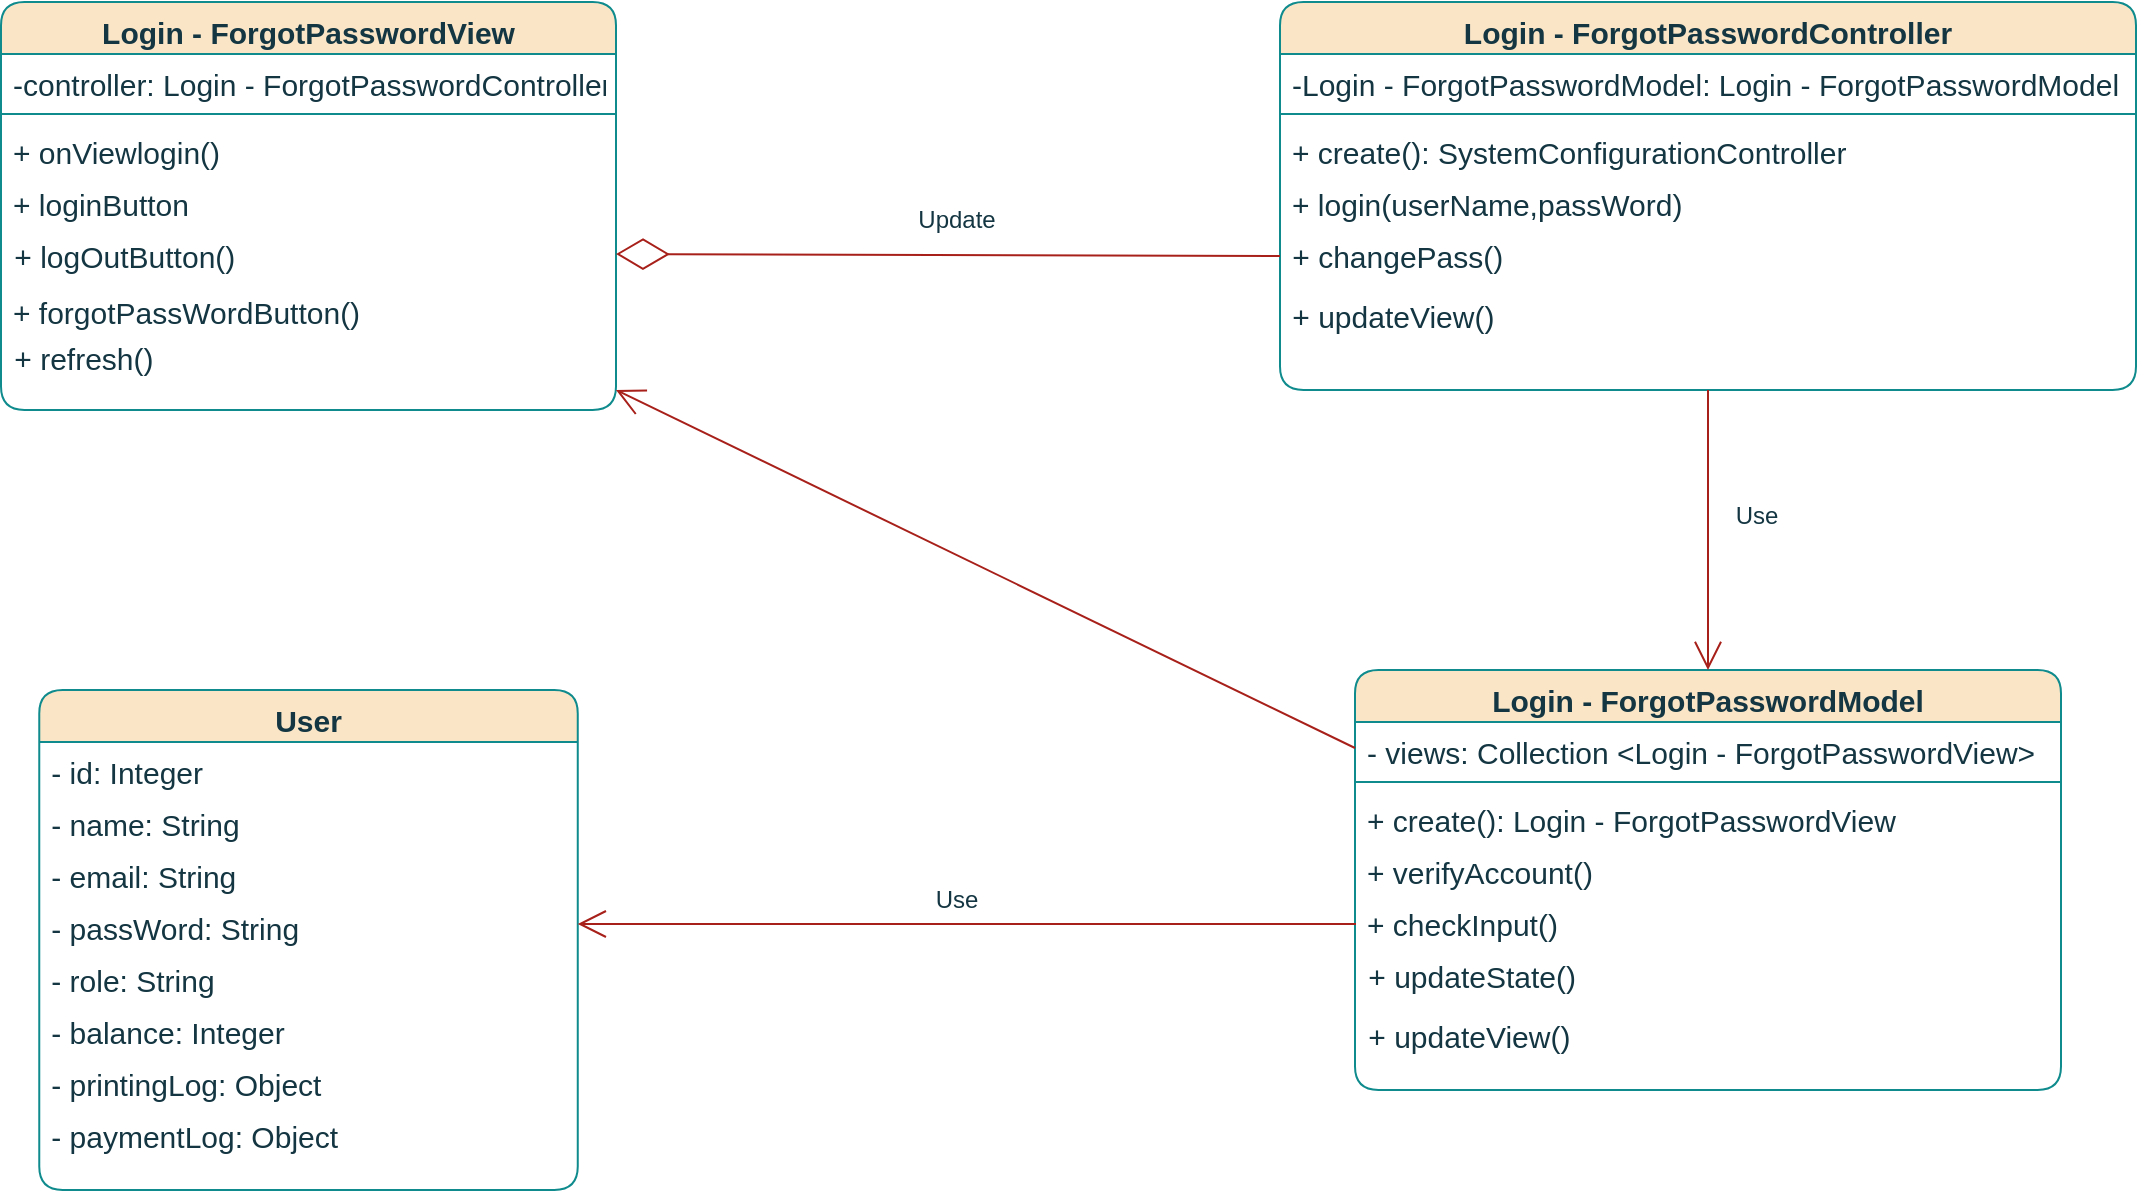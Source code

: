 <mxfile version="22.0.6" type="google" pages="2">
  <diagram id="abg8H4SXwgfv_fLTDkcQ" name="login">
    <mxGraphModel grid="1" page="1" gridSize="10" guides="1" tooltips="1" connect="1" arrows="1" fold="1" pageScale="1" pageWidth="827" pageHeight="1169" math="0" shadow="0">
      <root>
        <mxCell id="0" />
        <mxCell id="1" parent="0" />
        <mxCell id="m-qB5-3rkOYVhWV_qZzG-1" value="Login - ForgotPasswordView" style="swimlane;fontStyle=1;align=center;verticalAlign=top;childLayout=stackLayout;horizontal=1;startSize=26;horizontalStack=0;resizeParent=1;resizeLast=0;collapsible=1;marginBottom=0;rounded=1;shadow=0;strokeWidth=1;fontSize=15;fillColor=#FAE5C7;strokeColor=#0F8B8D;labelBackgroundColor=none;fontColor=#143642;" vertex="1" parent="1">
          <mxGeometry x="-157.5" y="16" width="307.5" height="204" as="geometry">
            <mxRectangle x="230" y="140" width="160" height="26" as="alternateBounds" />
          </mxGeometry>
        </mxCell>
        <mxCell id="m-qB5-3rkOYVhWV_qZzG-2" value="-controller: Login - ForgotPasswordController" style="text;align=left;verticalAlign=top;spacingLeft=4;spacingRight=4;overflow=hidden;rotatable=0;points=[[0,0.5],[1,0.5]];portConstraint=eastwest;fontSize=15;rounded=1;labelBackgroundColor=none;fontColor=#143642;" vertex="1" parent="m-qB5-3rkOYVhWV_qZzG-1">
          <mxGeometry y="26" width="307.5" height="26" as="geometry" />
        </mxCell>
        <mxCell id="m-qB5-3rkOYVhWV_qZzG-3" value="" style="line;html=1;strokeWidth=1;align=left;verticalAlign=middle;spacingTop=-1;spacingLeft=3;spacingRight=3;rotatable=0;labelPosition=right;points=[];portConstraint=eastwest;fontSize=15;rounded=1;labelBackgroundColor=none;fillColor=#FAE5C7;strokeColor=#0F8B8D;fontColor=#143642;" vertex="1" parent="m-qB5-3rkOYVhWV_qZzG-1">
          <mxGeometry y="52" width="307.5" height="8" as="geometry" />
        </mxCell>
        <mxCell id="m-qB5-3rkOYVhWV_qZzG-4" value="+ onViewlogin()" style="text;align=left;verticalAlign=top;spacingLeft=4;spacingRight=4;overflow=hidden;rotatable=0;points=[[0,0.5],[1,0.5]];portConstraint=eastwest;fontSize=15;rounded=1;labelBackgroundColor=none;fontColor=#143642;" vertex="1" parent="m-qB5-3rkOYVhWV_qZzG-1">
          <mxGeometry y="60" width="307.5" height="26" as="geometry" />
        </mxCell>
        <mxCell id="m-qB5-3rkOYVhWV_qZzG-5" value="+ loginButton" style="text;align=left;verticalAlign=top;spacingLeft=4;spacingRight=4;overflow=hidden;rotatable=0;points=[[0,0.5],[1,0.5]];portConstraint=eastwest;fontSize=15;rounded=1;labelBackgroundColor=none;fontColor=#143642;" vertex="1" parent="m-qB5-3rkOYVhWV_qZzG-1">
          <mxGeometry y="86" width="307.5" height="26" as="geometry" />
        </mxCell>
        <mxCell id="m-qB5-3rkOYVhWV_qZzG-6" value="&amp;nbsp;+ logOutButton()" style="text;whiteSpace=wrap;html=1;fontSize=15;rounded=1;labelBackgroundColor=none;fontColor=#143642;" vertex="1" parent="m-qB5-3rkOYVhWV_qZzG-1">
          <mxGeometry y="112" width="307.5" height="28" as="geometry" />
        </mxCell>
        <mxCell id="m-qB5-3rkOYVhWV_qZzG-7" value="+ forgotPassWordButton()" style="text;align=left;verticalAlign=top;spacingLeft=4;spacingRight=4;overflow=hidden;rotatable=0;points=[[0,0.5],[1,0.5]];portConstraint=eastwest;fontSize=15;rounded=1;labelBackgroundColor=none;fontColor=#143642;" vertex="1" parent="m-qB5-3rkOYVhWV_qZzG-1">
          <mxGeometry y="140" width="307.5" height="23" as="geometry" />
        </mxCell>
        <mxCell id="m-qB5-3rkOYVhWV_qZzG-60" value="&amp;nbsp;+ refresh()" style="text;whiteSpace=wrap;html=1;fontSize=15;rounded=1;labelBackgroundColor=none;fontColor=#143642;" vertex="1" parent="m-qB5-3rkOYVhWV_qZzG-1">
          <mxGeometry y="163" width="307.5" height="30" as="geometry" />
        </mxCell>
        <mxCell id="m-qB5-3rkOYVhWV_qZzG-9" value="Login - ForgotPasswordController" style="swimlane;fontStyle=1;align=center;verticalAlign=top;childLayout=stackLayout;horizontal=1;startSize=26;horizontalStack=0;resizeParent=1;resizeLast=0;collapsible=1;marginBottom=0;rounded=1;shadow=0;strokeWidth=1;fontSize=15;fillColor=#FAE5C7;strokeColor=#0F8B8D;labelBackgroundColor=none;fontColor=#143642;" vertex="1" parent="1">
          <mxGeometry x="482" y="16" width="428" height="194" as="geometry">
            <mxRectangle x="550" y="140" width="160" height="26" as="alternateBounds" />
          </mxGeometry>
        </mxCell>
        <mxCell id="m-qB5-3rkOYVhWV_qZzG-10" value="-Login - ForgotPasswordModel: Login - ForgotPasswordModel" style="text;align=left;verticalAlign=top;spacingLeft=4;spacingRight=4;overflow=hidden;rotatable=0;points=[[0,0.5],[1,0.5]];portConstraint=eastwest;fontSize=15;rounded=1;labelBackgroundColor=none;fontColor=#143642;" vertex="1" parent="m-qB5-3rkOYVhWV_qZzG-9">
          <mxGeometry y="26" width="428" height="26" as="geometry" />
        </mxCell>
        <mxCell id="m-qB5-3rkOYVhWV_qZzG-11" value="" style="line;html=1;strokeWidth=1;align=left;verticalAlign=middle;spacingTop=-1;spacingLeft=3;spacingRight=3;rotatable=0;labelPosition=right;points=[];portConstraint=eastwest;fontSize=15;rounded=1;labelBackgroundColor=none;fillColor=#FAE5C7;strokeColor=#0F8B8D;fontColor=#143642;" vertex="1" parent="m-qB5-3rkOYVhWV_qZzG-9">
          <mxGeometry y="52" width="428" height="8" as="geometry" />
        </mxCell>
        <mxCell id="m-qB5-3rkOYVhWV_qZzG-12" value="+ create(): SystemConfigurationController" style="text;align=left;verticalAlign=top;spacingLeft=4;spacingRight=4;overflow=hidden;rotatable=0;points=[[0,0.5],[1,0.5]];portConstraint=eastwest;fontSize=15;rounded=1;labelBackgroundColor=none;fontColor=#143642;" vertex="1" parent="m-qB5-3rkOYVhWV_qZzG-9">
          <mxGeometry y="60" width="428" height="26" as="geometry" />
        </mxCell>
        <mxCell id="m-qB5-3rkOYVhWV_qZzG-58" value="+ login(userName,passWord)" style="text;align=left;verticalAlign=top;spacingLeft=4;spacingRight=4;overflow=hidden;rotatable=0;points=[[0,0.5],[1,0.5]];portConstraint=eastwest;fontSize=15;rounded=1;labelBackgroundColor=none;fontColor=#143642;" vertex="1" parent="m-qB5-3rkOYVhWV_qZzG-9">
          <mxGeometry y="86" width="428" height="26" as="geometry" />
        </mxCell>
        <mxCell id="m-qB5-3rkOYVhWV_qZzG-14" value="&amp;nbsp;+ changePass()" style="text;whiteSpace=wrap;html=1;fontSize=15;rounded=1;labelBackgroundColor=none;fontColor=#143642;" vertex="1" parent="m-qB5-3rkOYVhWV_qZzG-9">
          <mxGeometry y="112" width="428" height="30" as="geometry" />
        </mxCell>
        <mxCell id="m-qB5-3rkOYVhWV_qZzG-57" value="&amp;nbsp;+ updateView()" style="text;whiteSpace=wrap;html=1;fontSize=15;rounded=1;labelBackgroundColor=none;fontColor=#143642;" vertex="1" parent="m-qB5-3rkOYVhWV_qZzG-9">
          <mxGeometry y="142" width="428" height="30" as="geometry" />
        </mxCell>
        <mxCell id="m-qB5-3rkOYVhWV_qZzG-20" value="Login - ForgotPasswordModel" style="swimlane;fontStyle=1;align=center;verticalAlign=top;childLayout=stackLayout;horizontal=1;startSize=26;horizontalStack=0;resizeParent=1;resizeLast=0;collapsible=1;marginBottom=0;rounded=1;shadow=0;strokeWidth=1;fontSize=15;fillColor=#FAE5C7;strokeColor=#0F8B8D;labelBackgroundColor=none;fontColor=#143642;" vertex="1" parent="1">
          <mxGeometry x="519.5" y="350" width="353" height="210" as="geometry">
            <mxRectangle x="550" y="140" width="160" height="26" as="alternateBounds" />
          </mxGeometry>
        </mxCell>
        <mxCell id="m-qB5-3rkOYVhWV_qZzG-21" value="- views: Collection &lt;Login - ForgotPasswordView&gt;" style="text;align=left;verticalAlign=top;spacingLeft=4;spacingRight=4;overflow=hidden;rotatable=0;points=[[0,0.5],[1,0.5]];portConstraint=eastwest;fontSize=15;rounded=1;labelBackgroundColor=none;fontColor=#143642;" vertex="1" parent="m-qB5-3rkOYVhWV_qZzG-20">
          <mxGeometry y="26" width="353" height="26" as="geometry" />
        </mxCell>
        <mxCell id="m-qB5-3rkOYVhWV_qZzG-22" value="" style="line;html=1;strokeWidth=1;align=left;verticalAlign=middle;spacingTop=-1;spacingLeft=3;spacingRight=3;rotatable=0;labelPosition=right;points=[];portConstraint=eastwest;fontSize=15;rounded=1;labelBackgroundColor=none;fillColor=#FAE5C7;strokeColor=#0F8B8D;fontColor=#143642;" vertex="1" parent="m-qB5-3rkOYVhWV_qZzG-20">
          <mxGeometry y="52" width="353" height="8" as="geometry" />
        </mxCell>
        <mxCell id="m-qB5-3rkOYVhWV_qZzG-23" value="+ create(): Login - ForgotPasswordView" style="text;align=left;verticalAlign=top;spacingLeft=4;spacingRight=4;overflow=hidden;rotatable=0;points=[[0,0.5],[1,0.5]];portConstraint=eastwest;fontSize=15;rounded=1;labelBackgroundColor=none;fontColor=#143642;" vertex="1" parent="m-qB5-3rkOYVhWV_qZzG-20">
          <mxGeometry y="60" width="353" height="26" as="geometry" />
        </mxCell>
        <mxCell id="m-qB5-3rkOYVhWV_qZzG-25" value="+ verifyAccount()&#xa;" style="text;align=left;verticalAlign=top;spacingLeft=4;spacingRight=4;overflow=hidden;rotatable=0;points=[[0,0.5],[1,0.5]];portConstraint=eastwest;fontSize=15;rounded=1;labelBackgroundColor=none;fontColor=#143642;" vertex="1" parent="m-qB5-3rkOYVhWV_qZzG-20">
          <mxGeometry y="86" width="353" height="26" as="geometry" />
        </mxCell>
        <mxCell id="m-qB5-3rkOYVhWV_qZzG-26" value="+ checkInput()" style="text;align=left;verticalAlign=top;spacingLeft=4;spacingRight=4;overflow=hidden;rotatable=0;points=[[0,0.5],[1,0.5]];portConstraint=eastwest;fontSize=15;rounded=1;labelBackgroundColor=none;fontColor=#143642;" vertex="1" parent="m-qB5-3rkOYVhWV_qZzG-20">
          <mxGeometry y="112" width="353" height="26" as="geometry" />
        </mxCell>
        <mxCell id="m-qB5-3rkOYVhWV_qZzG-24" value="&amp;nbsp;+ updateState()" style="text;whiteSpace=wrap;html=1;fontSize=15;rounded=1;labelBackgroundColor=none;fontColor=#143642;" vertex="1" parent="m-qB5-3rkOYVhWV_qZzG-20">
          <mxGeometry y="138" width="353" height="30" as="geometry" />
        </mxCell>
        <mxCell id="m-qB5-3rkOYVhWV_qZzG-61" value="&amp;nbsp;+ updateView()" style="text;whiteSpace=wrap;html=1;fontSize=15;rounded=1;labelBackgroundColor=none;fontColor=#143642;" vertex="1" parent="m-qB5-3rkOYVhWV_qZzG-20">
          <mxGeometry y="168" width="353" height="30" as="geometry" />
        </mxCell>
        <mxCell id="m-qB5-3rkOYVhWV_qZzG-47" value="User" style="swimlane;fontStyle=1;align=center;verticalAlign=top;childLayout=stackLayout;horizontal=1;startSize=26;horizontalStack=0;resizeParent=1;resizeLast=0;collapsible=1;marginBottom=0;rounded=1;shadow=0;strokeWidth=1;fontSize=15;fillColor=#FAE5C7;strokeColor=#0F8B8D;labelBackgroundColor=none;fontColor=#143642;" vertex="1" parent="1">
          <mxGeometry x="-138.37" y="360" width="269.25" height="250" as="geometry">
            <mxRectangle x="550" y="140" width="160" height="26" as="alternateBounds" />
          </mxGeometry>
        </mxCell>
        <mxCell id="m-qB5-3rkOYVhWV_qZzG-48" value="- id: Integer    &#xa;&#xa;" style="text;align=left;verticalAlign=top;spacingLeft=4;spacingRight=4;overflow=hidden;rotatable=0;points=[[0,0.5],[1,0.5]];portConstraint=eastwest;fontSize=15;rounded=1;labelBackgroundColor=none;fontColor=#143642;" vertex="1" parent="m-qB5-3rkOYVhWV_qZzG-47">
          <mxGeometry y="26" width="269.25" height="26" as="geometry" />
        </mxCell>
        <mxCell id="m-qB5-3rkOYVhWV_qZzG-49" value="- name: String" style="text;align=left;verticalAlign=top;spacingLeft=4;spacingRight=4;overflow=hidden;rotatable=0;points=[[0,0.5],[1,0.5]];portConstraint=eastwest;fontSize=15;rounded=1;labelBackgroundColor=none;fontColor=#143642;" vertex="1" parent="m-qB5-3rkOYVhWV_qZzG-47">
          <mxGeometry y="52" width="269.25" height="26" as="geometry" />
        </mxCell>
        <mxCell id="m-qB5-3rkOYVhWV_qZzG-64" value="- email: String" style="text;align=left;verticalAlign=top;spacingLeft=4;spacingRight=4;overflow=hidden;rotatable=0;points=[[0,0.5],[1,0.5]];portConstraint=eastwest;fontSize=15;rounded=1;labelBackgroundColor=none;fontColor=#143642;" vertex="1" parent="m-qB5-3rkOYVhWV_qZzG-47">
          <mxGeometry y="78" width="269.25" height="26" as="geometry" />
        </mxCell>
        <mxCell id="m-qB5-3rkOYVhWV_qZzG-65" value="- passWord: String" style="text;align=left;verticalAlign=top;spacingLeft=4;spacingRight=4;overflow=hidden;rotatable=0;points=[[0,0.5],[1,0.5]];portConstraint=eastwest;fontSize=15;rounded=1;labelBackgroundColor=none;fontColor=#143642;" vertex="1" parent="m-qB5-3rkOYVhWV_qZzG-47">
          <mxGeometry y="104" width="269.25" height="26" as="geometry" />
        </mxCell>
        <mxCell id="m-qB5-3rkOYVhWV_qZzG-66" value="- role: String" style="text;align=left;verticalAlign=top;spacingLeft=4;spacingRight=4;overflow=hidden;rotatable=0;points=[[0,0.5],[1,0.5]];portConstraint=eastwest;fontSize=15;rounded=1;labelBackgroundColor=none;fontColor=#143642;" vertex="1" parent="m-qB5-3rkOYVhWV_qZzG-47">
          <mxGeometry y="130" width="269.25" height="26" as="geometry" />
        </mxCell>
        <mxCell id="m-qB5-3rkOYVhWV_qZzG-67" value="- balance: Integer" style="text;align=left;verticalAlign=top;spacingLeft=4;spacingRight=4;overflow=hidden;rotatable=0;points=[[0,0.5],[1,0.5]];portConstraint=eastwest;fontSize=15;rounded=1;labelBackgroundColor=none;fontColor=#143642;" vertex="1" parent="m-qB5-3rkOYVhWV_qZzG-47">
          <mxGeometry y="156" width="269.25" height="26" as="geometry" />
        </mxCell>
        <mxCell id="m-qB5-3rkOYVhWV_qZzG-78" value="- printingLog: Object" style="text;align=left;verticalAlign=top;spacingLeft=4;spacingRight=4;overflow=hidden;rotatable=0;points=[[0,0.5],[1,0.5]];portConstraint=eastwest;fontSize=15;rounded=1;labelBackgroundColor=none;fontColor=#143642;" vertex="1" parent="m-qB5-3rkOYVhWV_qZzG-47">
          <mxGeometry y="182" width="269.25" height="26" as="geometry" />
        </mxCell>
        <mxCell id="m-qB5-3rkOYVhWV_qZzG-79" value="- paymentLog: Object" style="text;align=left;verticalAlign=top;spacingLeft=4;spacingRight=4;overflow=hidden;rotatable=0;points=[[0,0.5],[1,0.5]];portConstraint=eastwest;fontSize=15;rounded=1;labelBackgroundColor=none;fontColor=#143642;" vertex="1" parent="m-qB5-3rkOYVhWV_qZzG-47">
          <mxGeometry y="208" width="269.25" height="26" as="geometry" />
        </mxCell>
        <mxCell id="m-qB5-3rkOYVhWV_qZzG-52" value="" style="endArrow=open;endFill=1;endSize=12;html=1;rounded=1;labelBackgroundColor=none;strokeColor=#A8201A;fontColor=default;entryX=1;entryY=0.5;entryDx=0;entryDy=0;" edge="1" parent="1" target="m-qB5-3rkOYVhWV_qZzG-65">
          <mxGeometry width="160" relative="1" as="geometry">
            <mxPoint x="520" y="477" as="sourcePoint" />
            <mxPoint x="681" y="669" as="targetPoint" />
            <Array as="points" />
          </mxGeometry>
        </mxCell>
        <mxCell id="m-qB5-3rkOYVhWV_qZzG-54" value="" style="endArrow=open;endFill=1;endSize=12;html=1;rounded=1;exitX=0;exitY=0.5;exitDx=0;exitDy=0;labelBackgroundColor=none;strokeColor=#A8201A;fontColor=default;" edge="1" parent="1" source="m-qB5-3rkOYVhWV_qZzG-21">
          <mxGeometry width="160" relative="1" as="geometry">
            <mxPoint x="173" y="461" as="sourcePoint" />
            <mxPoint x="150" y="210" as="targetPoint" />
            <Array as="points" />
          </mxGeometry>
        </mxCell>
        <mxCell id="m-qB5-3rkOYVhWV_qZzG-55" value="" style="endArrow=open;endFill=1;endSize=12;html=1;rounded=1;entryX=0.5;entryY=0;entryDx=0;entryDy=0;labelBackgroundColor=none;strokeColor=#A8201A;fontColor=default;exitX=0.5;exitY=1;exitDx=0;exitDy=0;" edge="1" parent="1" source="m-qB5-3rkOYVhWV_qZzG-9" target="m-qB5-3rkOYVhWV_qZzG-20">
          <mxGeometry width="160" relative="1" as="geometry">
            <mxPoint x="681" y="240" as="sourcePoint" />
            <mxPoint x="166" y="202" as="targetPoint" />
            <Array as="points" />
          </mxGeometry>
        </mxCell>
        <mxCell id="m-qB5-3rkOYVhWV_qZzG-56" value="" style="endArrow=diamondThin;endFill=0;endSize=24;html=1;rounded=0;entryX=1;entryY=0.5;entryDx=0;entryDy=0;exitX=0;exitY=0.5;exitDx=0;exitDy=0;labelBackgroundColor=none;strokeColor=#A8201A;fontColor=default;" edge="1" parent="1" source="m-qB5-3rkOYVhWV_qZzG-14" target="m-qB5-3rkOYVhWV_qZzG-6">
          <mxGeometry width="160" relative="1" as="geometry">
            <mxPoint x="482" y="158.0" as="sourcePoint" />
            <mxPoint x="472" y="198" as="targetPoint" />
          </mxGeometry>
        </mxCell>
        <mxCell id="m-qB5-3rkOYVhWV_qZzG-84" value="Use" style="text;html=1;align=center;verticalAlign=middle;resizable=0;points=[];autosize=1;strokeColor=none;fillColor=none;fontColor=#143642;" vertex="1" parent="1">
          <mxGeometry x="700" y="258" width="40" height="30" as="geometry" />
        </mxCell>
        <mxCell id="m-qB5-3rkOYVhWV_qZzG-85" value="Use" style="text;html=1;align=center;verticalAlign=middle;resizable=0;points=[];autosize=1;strokeColor=none;fillColor=none;fontColor=#143642;" vertex="1" parent="1">
          <mxGeometry x="300" y="450" width="40" height="30" as="geometry" />
        </mxCell>
        <mxCell id="m-qB5-3rkOYVhWV_qZzG-86" value="Update" style="text;html=1;align=center;verticalAlign=middle;resizable=0;points=[];autosize=1;strokeColor=none;fillColor=none;fontColor=#143642;" vertex="1" parent="1">
          <mxGeometry x="290" y="110" width="60" height="30" as="geometry" />
        </mxCell>
      </root>
    </mxGraphModel>
  </diagram>
  <diagram name="Trang-1" id="YRkLIzftzI1pAnJqtMgi">
    <mxGraphModel grid="0" page="1" gridSize="10" guides="1" tooltips="1" connect="1" arrows="1" fold="1" pageScale="1" pageWidth="827" pageHeight="1169" math="0" shadow="0">
      <root>
        <mxCell id="0" />
        <mxCell id="1" parent="0" />
        <mxCell id="pIEZG5tYGIGVXU5daji7-1" value="SystemConfigurationView" style="swimlane;fontStyle=1;align=center;verticalAlign=top;childLayout=stackLayout;horizontal=1;startSize=26;horizontalStack=0;resizeParent=1;resizeLast=0;collapsible=1;marginBottom=0;rounded=1;shadow=0;strokeWidth=1;fontSize=15;fillColor=#FAE5C7;strokeColor=#0F8B8D;labelBackgroundColor=none;fontColor=#143642;" vertex="1" parent="1">
          <mxGeometry x="-157.5" y="16" width="299" height="178" as="geometry">
            <mxRectangle x="230" y="140" width="160" height="26" as="alternateBounds" />
          </mxGeometry>
        </mxCell>
        <mxCell id="pIEZG5tYGIGVXU5daji7-2" value="-controller: SystemConfigurationController" style="text;align=left;verticalAlign=top;spacingLeft=4;spacingRight=4;overflow=hidden;rotatable=0;points=[[0,0.5],[1,0.5]];portConstraint=eastwest;fontSize=15;rounded=1;labelBackgroundColor=none;fontColor=#143642;" vertex="1" parent="pIEZG5tYGIGVXU5daji7-1">
          <mxGeometry y="26" width="299" height="26" as="geometry" />
        </mxCell>
        <mxCell id="pIEZG5tYGIGVXU5daji7-5" value="" style="line;html=1;strokeWidth=1;align=left;verticalAlign=middle;spacingTop=-1;spacingLeft=3;spacingRight=3;rotatable=0;labelPosition=right;points=[];portConstraint=eastwest;fontSize=15;rounded=1;labelBackgroundColor=none;fillColor=#FAE5C7;strokeColor=#0F8B8D;fontColor=#143642;" vertex="1" parent="pIEZG5tYGIGVXU5daji7-1">
          <mxGeometry y="52" width="299" height="8" as="geometry" />
        </mxCell>
        <mxCell id="pIEZG5tYGIGVXU5daji7-63" value="+ create(): SystemConfigurationView" style="text;align=left;verticalAlign=top;spacingLeft=4;spacingRight=4;overflow=hidden;rotatable=0;points=[[0,0.5],[1,0.5]];portConstraint=eastwest;fontSize=15;rounded=1;labelBackgroundColor=none;fontColor=#143642;" vertex="1" parent="pIEZG5tYGIGVXU5daji7-1">
          <mxGeometry y="60" width="299" height="26" as="geometry" />
        </mxCell>
        <mxCell id="pIEZG5tYGIGVXU5daji7-62" value="+ modifyButton()" style="text;align=left;verticalAlign=top;spacingLeft=4;spacingRight=4;overflow=hidden;rotatable=0;points=[[0,0.5],[1,0.5]];portConstraint=eastwest;fontSize=15;rounded=1;labelBackgroundColor=none;fontColor=#143642;" vertex="1" parent="pIEZG5tYGIGVXU5daji7-1">
          <mxGeometry y="86" width="299" height="26" as="geometry" />
        </mxCell>
        <mxCell id="pIEZG5tYGIGVXU5daji7-64" value="&amp;nbsp;+ updateView()" style="text;whiteSpace=wrap;html=1;fontSize=15;rounded=1;labelBackgroundColor=none;fontColor=#143642;" vertex="1" parent="pIEZG5tYGIGVXU5daji7-1">
          <mxGeometry y="112" width="299" height="28" as="geometry" />
        </mxCell>
        <mxCell id="QAXXlWp3yUN4CBYijsJT-14" value="+ saveButton()" style="text;align=left;verticalAlign=top;spacingLeft=4;spacingRight=4;overflow=hidden;rotatable=0;points=[[0,0.5],[1,0.5]];portConstraint=eastwest;fontSize=15;rounded=1;labelBackgroundColor=none;fontColor=#143642;" vertex="1" parent="pIEZG5tYGIGVXU5daji7-1">
          <mxGeometry y="140" width="299" height="23" as="geometry" />
        </mxCell>
        <mxCell id="pIEZG5tYGIGVXU5daji7-13" value="" style="endArrow=block;endSize=15;endFill=0;shadow=0;strokeWidth=1;rounded=1;edgeStyle=elbowEdgeStyle;elbow=vertical;exitX=0.5;exitY=0;exitDx=0;exitDy=0;fontSize=15;labelBackgroundColor=none;strokeColor=#A8201A;fontColor=default;" edge="1" parent="1" source="pIEZG5tYGIGVXU5daji7-37" target="pIEZG5tYGIGVXU5daji7-1">
          <mxGeometry width="160" relative="1" as="geometry">
            <mxPoint x="200" y="360" as="sourcePoint" />
            <mxPoint x="200" y="203" as="targetPoint" />
          </mxGeometry>
        </mxCell>
        <mxCell id="pIEZG5tYGIGVXU5daji7-18" value="SystemConfigurationController" style="swimlane;fontStyle=1;align=center;verticalAlign=top;childLayout=stackLayout;horizontal=1;startSize=26;horizontalStack=0;resizeParent=1;resizeLast=0;collapsible=1;marginBottom=0;rounded=1;shadow=0;strokeWidth=1;fontSize=15;fillColor=#FAE5C7;strokeColor=#0F8B8D;labelBackgroundColor=none;fontColor=#143642;" vertex="1" parent="1">
          <mxGeometry x="482" y="33" width="397" height="201" as="geometry">
            <mxRectangle x="550" y="140" width="160" height="26" as="alternateBounds" />
          </mxGeometry>
        </mxCell>
        <mxCell id="pIEZG5tYGIGVXU5daji7-26" value="-systemConfigurationModel: SystemConfigurationModel" style="text;align=left;verticalAlign=top;spacingLeft=4;spacingRight=4;overflow=hidden;rotatable=0;points=[[0,0.5],[1,0.5]];portConstraint=eastwest;fontSize=15;rounded=1;labelBackgroundColor=none;fontColor=#143642;" vertex="1" parent="pIEZG5tYGIGVXU5daji7-18">
          <mxGeometry y="26" width="397" height="26" as="geometry" />
        </mxCell>
        <mxCell id="pIEZG5tYGIGVXU5daji7-24" value="" style="line;html=1;strokeWidth=1;align=left;verticalAlign=middle;spacingTop=-1;spacingLeft=3;spacingRight=3;rotatable=0;labelPosition=right;points=[];portConstraint=eastwest;fontSize=15;rounded=1;labelBackgroundColor=none;fillColor=#FAE5C7;strokeColor=#0F8B8D;fontColor=#143642;" vertex="1" parent="pIEZG5tYGIGVXU5daji7-18">
          <mxGeometry y="52" width="397" height="8" as="geometry" />
        </mxCell>
        <mxCell id="LiXcRCuIeamaUfIKems3-37" value="+ create(): SystemConfigurationController" style="text;align=left;verticalAlign=top;spacingLeft=4;spacingRight=4;overflow=hidden;rotatable=0;points=[[0,0.5],[1,0.5]];portConstraint=eastwest;fontSize=15;rounded=1;labelBackgroundColor=none;fontColor=#143642;" vertex="1" parent="pIEZG5tYGIGVXU5daji7-18">
          <mxGeometry y="60" width="397" height="26" as="geometry" />
        </mxCell>
        <mxCell id="LiXcRCuIeamaUfIKems3-34" value="+ getInfoSystemConfiguration()" style="text;align=left;verticalAlign=top;spacingLeft=4;spacingRight=4;overflow=hidden;rotatable=0;points=[[0,0.5],[1,0.5]];portConstraint=eastwest;fontSize=15;rounded=1;labelBackgroundColor=none;fontColor=#143642;" vertex="1" parent="pIEZG5tYGIGVXU5daji7-18">
          <mxGeometry y="86" width="397" height="26" as="geometry" />
        </mxCell>
        <mxCell id="QAXXlWp3yUN4CBYijsJT-13" value="&amp;nbsp;+ saveChanges()" style="text;whiteSpace=wrap;html=1;fontSize=15;rounded=1;labelBackgroundColor=none;fontColor=#143642;" vertex="1" parent="pIEZG5tYGIGVXU5daji7-18">
          <mxGeometry y="112" width="397" height="30" as="geometry" />
        </mxCell>
        <mxCell id="pIEZG5tYGIGVXU5daji7-37" value="ModifyView" style="swimlane;fontStyle=1;align=center;verticalAlign=top;childLayout=stackLayout;horizontal=1;startSize=26;horizontalStack=0;resizeParent=1;resizeLast=0;collapsible=1;marginBottom=0;rounded=1;shadow=0;strokeWidth=1;fontSize=15;fillColor=#FAE5C7;strokeColor=#0F8B8D;labelBackgroundColor=none;fontColor=#143642;" vertex="1" parent="1">
          <mxGeometry x="-139.25" y="360" width="262.5" height="170" as="geometry">
            <mxRectangle x="230" y="140" width="160" height="26" as="alternateBounds" />
          </mxGeometry>
        </mxCell>
        <mxCell id="pIEZG5tYGIGVXU5daji7-38" value="model: SystemConfigurationModel" style="text;align=left;verticalAlign=top;spacingLeft=4;spacingRight=4;overflow=hidden;rotatable=0;points=[[0,0.5],[1,0.5]];portConstraint=eastwest;fontSize=15;rounded=1;labelBackgroundColor=none;fontColor=#143642;" vertex="1" parent="pIEZG5tYGIGVXU5daji7-37">
          <mxGeometry y="26" width="262.5" height="26" as="geometry" />
        </mxCell>
        <mxCell id="pIEZG5tYGIGVXU5daji7-41" value="" style="line;html=1;strokeWidth=1;align=left;verticalAlign=middle;spacingTop=-1;spacingLeft=3;spacingRight=3;rotatable=0;labelPosition=right;points=[];portConstraint=eastwest;fontSize=15;rounded=1;labelBackgroundColor=none;fillColor=#FAE5C7;strokeColor=#0F8B8D;fontColor=#143642;" vertex="1" parent="pIEZG5tYGIGVXU5daji7-37">
          <mxGeometry y="52" width="262.5" height="8" as="geometry" />
        </mxCell>
        <mxCell id="pIEZG5tYGIGVXU5daji7-42" value="+ create(): ModifySystemConfigurationView" style="text;align=left;verticalAlign=top;spacingLeft=4;spacingRight=4;overflow=hidden;rotatable=0;points=[[0,0.5],[1,0.5]];portConstraint=eastwest;fontSize=15;rounded=1;labelBackgroundColor=none;fontColor=#143642;" vertex="1" parent="pIEZG5tYGIGVXU5daji7-37">
          <mxGeometry y="60" width="262.5" height="26" as="geometry" />
        </mxCell>
        <mxCell id="pIEZG5tYGIGVXU5daji7-61" value="+ updateState()" style="text;align=left;verticalAlign=top;spacingLeft=4;spacingRight=4;overflow=hidden;rotatable=0;points=[[0,0.5],[1,0.5]];portConstraint=eastwest;fontSize=15;rounded=1;labelBackgroundColor=none;fontColor=#143642;" vertex="1" parent="pIEZG5tYGIGVXU5daji7-37">
          <mxGeometry y="86" width="262.5" height="26" as="geometry" />
        </mxCell>
        <mxCell id="pIEZG5tYGIGVXU5daji7-51" value="SystemConfigurationModel" style="swimlane;fontStyle=1;align=center;verticalAlign=top;childLayout=stackLayout;horizontal=1;startSize=26;horizontalStack=0;resizeParent=1;resizeLast=0;collapsible=1;marginBottom=0;rounded=1;shadow=0;strokeWidth=1;fontSize=15;fillColor=#FAE5C7;strokeColor=#0F8B8D;labelBackgroundColor=none;fontColor=#143642;" vertex="1" parent="1">
          <mxGeometry x="504" y="350" width="353" height="312" as="geometry">
            <mxRectangle x="550" y="140" width="160" height="26" as="alternateBounds" />
          </mxGeometry>
        </mxCell>
        <mxCell id="pIEZG5tYGIGVXU5daji7-52" value="- views: Collection &lt;SystemConfigurationView&gt;" style="text;align=left;verticalAlign=top;spacingLeft=4;spacingRight=4;overflow=hidden;rotatable=0;points=[[0,0.5],[1,0.5]];portConstraint=eastwest;fontSize=15;rounded=1;labelBackgroundColor=none;fontColor=#143642;" vertex="1" parent="pIEZG5tYGIGVXU5daji7-51">
          <mxGeometry y="26" width="353" height="26" as="geometry" />
        </mxCell>
        <mxCell id="pIEZG5tYGIGVXU5daji7-57" value="" style="line;html=1;strokeWidth=1;align=left;verticalAlign=middle;spacingTop=-1;spacingLeft=3;spacingRight=3;rotatable=0;labelPosition=right;points=[];portConstraint=eastwest;fontSize=15;rounded=1;labelBackgroundColor=none;fillColor=#FAE5C7;strokeColor=#0F8B8D;fontColor=#143642;" vertex="1" parent="pIEZG5tYGIGVXU5daji7-51">
          <mxGeometry y="52" width="353" height="8" as="geometry" />
        </mxCell>
        <mxCell id="LiXcRCuIeamaUfIKems3-35" value="+ create(): InforSystemConfigurationView" style="text;align=left;verticalAlign=top;spacingLeft=4;spacingRight=4;overflow=hidden;rotatable=0;points=[[0,0.5],[1,0.5]];portConstraint=eastwest;fontSize=15;rounded=1;labelBackgroundColor=none;fontColor=#143642;" vertex="1" parent="pIEZG5tYGIGVXU5daji7-51">
          <mxGeometry y="60" width="353" height="26" as="geometry" />
        </mxCell>
        <mxCell id="QAXXlWp3yUN4CBYijsJT-7" value="&amp;nbsp;+ updateState()" style="text;whiteSpace=wrap;html=1;fontSize=15;rounded=1;labelBackgroundColor=none;fontColor=#143642;" vertex="1" parent="pIEZG5tYGIGVXU5daji7-51">
          <mxGeometry y="86" width="353" height="30" as="geometry" />
        </mxCell>
        <mxCell id="QAXXlWp3yUN4CBYijsJT-11" value="+ checkValidInput()&#xa;" style="text;align=left;verticalAlign=top;spacingLeft=4;spacingRight=4;overflow=hidden;rotatable=0;points=[[0,0.5],[1,0.5]];portConstraint=eastwest;fontSize=15;rounded=1;labelBackgroundColor=none;fontColor=#143642;" vertex="1" parent="pIEZG5tYGIGVXU5daji7-51">
          <mxGeometry y="116" width="353" height="26" as="geometry" />
        </mxCell>
        <mxCell id="QAXXlWp3yUN4CBYijsJT-12" value="+ updateDefaultPrintingPages()" style="text;align=left;verticalAlign=top;spacingLeft=4;spacingRight=4;overflow=hidden;rotatable=0;points=[[0,0.5],[1,0.5]];portConstraint=eastwest;fontSize=15;rounded=1;labelBackgroundColor=none;fontColor=#143642;" vertex="1" parent="pIEZG5tYGIGVXU5daji7-51">
          <mxGeometry y="142" width="353" height="26" as="geometry" />
        </mxCell>
        <mxCell id="QAXXlWp3yUN4CBYijsJT-5" value="+ updateDate()" style="text;align=left;verticalAlign=top;spacingLeft=4;spacingRight=4;overflow=hidden;rotatable=0;points=[[0,0.5],[1,0.5]];portConstraint=eastwest;fontSize=15;rounded=1;labelBackgroundColor=none;fontColor=#143642;" vertex="1" parent="pIEZG5tYGIGVXU5daji7-51">
          <mxGeometry y="168" width="353" height="26" as="geometry" />
        </mxCell>
        <mxCell id="QAXXlWp3yUN4CBYijsJT-1" value="+ updatePermittedFileTypes()" style="text;align=left;verticalAlign=top;spacingLeft=4;spacingRight=4;overflow=hidden;rotatable=0;points=[[0,0.5],[1,0.5]];portConstraint=eastwest;fontSize=15;rounded=1;labelBackgroundColor=none;fontColor=#143642;" vertex="1" parent="pIEZG5tYGIGVXU5daji7-51">
          <mxGeometry y="194" width="353" height="26" as="geometry" />
        </mxCell>
        <mxCell id="QAXXlWp3yUN4CBYijsJT-15" value="+ getDate()" style="text;align=left;verticalAlign=top;spacingLeft=4;spacingRight=4;overflow=hidden;rotatable=0;points=[[0,0.5],[1,0.5]];portConstraint=eastwest;fontSize=15;rounded=1;labelBackgroundColor=none;fontColor=#143642;" vertex="1" parent="pIEZG5tYGIGVXU5daji7-51">
          <mxGeometry y="220" width="353" height="26" as="geometry" />
        </mxCell>
        <mxCell id="QAXXlWp3yUN4CBYijsJT-16" value="+ getDefaultPrintingPages()" style="text;align=left;verticalAlign=top;spacingLeft=4;spacingRight=4;overflow=hidden;rotatable=0;points=[[0,0.5],[1,0.5]];portConstraint=eastwest;fontSize=15;rounded=1;labelBackgroundColor=none;fontColor=#143642;" vertex="1" parent="pIEZG5tYGIGVXU5daji7-51">
          <mxGeometry y="246" width="353" height="26" as="geometry" />
        </mxCell>
        <mxCell id="QAXXlWp3yUN4CBYijsJT-17" value="+ getListPermittedFileTypes()" style="text;align=left;verticalAlign=top;spacingLeft=4;spacingRight=4;overflow=hidden;rotatable=0;points=[[0,0.5],[1,0.5]];portConstraint=eastwest;fontSize=15;rounded=1;labelBackgroundColor=none;fontColor=#143642;" vertex="1" parent="pIEZG5tYGIGVXU5daji7-51">
          <mxGeometry y="272" width="353" height="26" as="geometry" />
        </mxCell>
        <mxCell id="pIEZG5tYGIGVXU5daji7-81" value="Date" style="swimlane;fontStyle=1;align=center;verticalAlign=top;childLayout=stackLayout;horizontal=1;startSize=26;horizontalStack=0;resizeParent=1;resizeLast=0;collapsible=1;marginBottom=0;rounded=1;shadow=0;strokeWidth=1;fontSize=15;fillColor=#FAE5C7;strokeColor=#0F8B8D;labelBackgroundColor=none;fontColor=#143642;" vertex="1" parent="1">
          <mxGeometry x="-440" y="980" width="253" height="130" as="geometry">
            <mxRectangle x="550" y="140" width="160" height="26" as="alternateBounds" />
          </mxGeometry>
        </mxCell>
        <mxCell id="pIEZG5tYGIGVXU5daji7-83" value="" style="line;html=1;strokeWidth=1;align=left;verticalAlign=middle;spacingTop=-1;spacingLeft=3;spacingRight=3;rotatable=0;labelPosition=right;points=[];portConstraint=eastwest;fontSize=15;rounded=1;labelBackgroundColor=none;fillColor=#FAE5C7;strokeColor=#0F8B8D;fontColor=#143642;" vertex="1" parent="pIEZG5tYGIGVXU5daji7-81">
          <mxGeometry y="26" width="253" height="58" as="geometry" />
        </mxCell>
        <mxCell id="LiXcRCuIeamaUfIKems3-24" value=" + addDefaultPrintDate(date: Date)" style="text;align=left;verticalAlign=top;spacingLeft=4;spacingRight=4;overflow=hidden;rotatable=0;points=[[0,0.5],[1,0.5]];portConstraint=eastwest;fontSize=15;rounded=1;labelBackgroundColor=none;fontColor=#143642;" vertex="1" parent="pIEZG5tYGIGVXU5daji7-81">
          <mxGeometry y="84" width="253" height="28" as="geometry" />
        </mxCell>
        <mxCell id="pIEZG5tYGIGVXU5daji7-86" value="Permitted filel types" style="swimlane;fontStyle=1;align=center;verticalAlign=top;childLayout=stackLayout;horizontal=1;startSize=26;horizontalStack=0;resizeParent=1;resizeLast=0;collapsible=1;marginBottom=0;rounded=1;shadow=0;strokeWidth=1;fontSize=15;fillColor=#FAE5C7;strokeColor=#0F8B8D;labelBackgroundColor=none;fontColor=#143642;" vertex="1" parent="1">
          <mxGeometry x="-154.44" y="980" width="299.62" height="130" as="geometry">
            <mxRectangle x="550" y="140" width="160" height="26" as="alternateBounds" />
          </mxGeometry>
        </mxCell>
        <mxCell id="pIEZG5tYGIGVXU5daji7-87" value="- " style="text;align=left;verticalAlign=top;spacingLeft=4;spacingRight=4;overflow=hidden;rotatable=0;points=[[0,0.5],[1,0.5]];portConstraint=eastwest;fontSize=15;rounded=1;labelBackgroundColor=none;fontColor=#143642;" vertex="1" parent="pIEZG5tYGIGVXU5daji7-86">
          <mxGeometry y="26" width="299.62" height="26" as="geometry" />
        </mxCell>
        <mxCell id="pIEZG5tYGIGVXU5daji7-88" value="" style="line;html=1;strokeWidth=1;align=left;verticalAlign=middle;spacingTop=-1;spacingLeft=3;spacingRight=3;rotatable=0;labelPosition=right;points=[];portConstraint=eastwest;fontSize=15;rounded=1;labelBackgroundColor=none;fillColor=#FAE5C7;strokeColor=#0F8B8D;fontColor=#143642;" vertex="1" parent="pIEZG5tYGIGVXU5daji7-86">
          <mxGeometry y="52" width="299.62" height="8" as="geometry" />
        </mxCell>
        <mxCell id="LiXcRCuIeamaUfIKems3-22" value="+ addPermittedFileType(fileType: String)" style="text;align=left;verticalAlign=top;spacingLeft=4;spacingRight=4;overflow=hidden;rotatable=0;points=[[0,0.5],[1,0.5]];portConstraint=eastwest;fontSize=15;rounded=1;labelBackgroundColor=none;fontColor=#143642;" vertex="1" parent="pIEZG5tYGIGVXU5daji7-86">
          <mxGeometry y="60" width="299.62" height="28" as="geometry" />
        </mxCell>
        <mxCell id="LiXcRCuIeamaUfIKems3-23" value="+ removePermittedFileType(fileType: String)" style="text;align=left;verticalAlign=top;spacingLeft=4;spacingRight=4;overflow=hidden;rotatable=0;points=[[0,0.5],[1,0.5]];portConstraint=eastwest;fontSize=15;rounded=1;labelBackgroundColor=none;fontColor=#143642;" vertex="1" parent="pIEZG5tYGIGVXU5daji7-86">
          <mxGeometry y="88" width="299.62" height="26" as="geometry" />
        </mxCell>
        <mxCell id="pIEZG5tYGIGVXU5daji7-91" value="Number of pages" style="swimlane;fontStyle=1;align=center;verticalAlign=top;childLayout=stackLayout;horizontal=1;startSize=26;horizontalStack=0;resizeParent=1;resizeLast=0;collapsible=1;marginBottom=0;rounded=1;shadow=0;strokeWidth=1;fontSize=15;fillColor=#FAE5C7;strokeColor=#0F8B8D;labelBackgroundColor=none;fontColor=#143642;" vertex="1" parent="1">
          <mxGeometry x="157" y="980" width="283" height="130" as="geometry">
            <mxRectangle x="550" y="140" width="160" height="26" as="alternateBounds" />
          </mxGeometry>
        </mxCell>
        <mxCell id="pIEZG5tYGIGVXU5daji7-92" value="- " style="text;align=left;verticalAlign=top;spacingLeft=4;spacingRight=4;overflow=hidden;rotatable=0;points=[[0,0.5],[1,0.5]];portConstraint=eastwest;fontSize=15;rounded=1;labelBackgroundColor=none;fontColor=#143642;" vertex="1" parent="pIEZG5tYGIGVXU5daji7-91">
          <mxGeometry y="26" width="283" height="26" as="geometry" />
        </mxCell>
        <mxCell id="pIEZG5tYGIGVXU5daji7-93" value="" style="line;html=1;strokeWidth=1;align=left;verticalAlign=middle;spacingTop=-1;spacingLeft=3;spacingRight=3;rotatable=0;labelPosition=right;points=[];portConstraint=eastwest;fontSize=15;rounded=1;labelBackgroundColor=none;fillColor=#FAE5C7;strokeColor=#0F8B8D;fontColor=#143642;" vertex="1" parent="pIEZG5tYGIGVXU5daji7-91">
          <mxGeometry y="52" width="283" height="8" as="geometry" />
        </mxCell>
        <mxCell id="LiXcRCuIeamaUfIKems3-21" value="+ setDefaultNumberOfPages(pages: int)" style="text;align=left;verticalAlign=top;spacingLeft=4;spacingRight=4;overflow=hidden;rotatable=0;points=[[0,0.5],[1,0.5]];portConstraint=eastwest;fontSize=15;rounded=1;labelBackgroundColor=none;fontColor=#143642;" vertex="1" parent="pIEZG5tYGIGVXU5daji7-91">
          <mxGeometry y="60" width="283" height="26" as="geometry" />
        </mxCell>
        <mxCell id="LiXcRCuIeamaUfIKems3-1" value="" style="endArrow=block;endSize=15;endFill=0;shadow=0;strokeWidth=1;rounded=1;edgeStyle=elbowEdgeStyle;elbow=vertical;entryX=0.5;entryY=1;entryDx=0;entryDy=0;exitX=0.5;exitY=0;exitDx=0;exitDy=0;fontSize=15;labelBackgroundColor=none;strokeColor=#A8201A;fontColor=default;" edge="1" parent="1" source="pIEZG5tYGIGVXU5daji7-86" target="LiXcRCuIeamaUfIKems3-14">
          <mxGeometry width="160" relative="1" as="geometry">
            <mxPoint x="-33" y="950" as="sourcePoint" />
            <mxPoint x="-33.25" y="850.0" as="targetPoint" />
          </mxGeometry>
        </mxCell>
        <mxCell id="LiXcRCuIeamaUfIKems3-2" value="" style="endArrow=none;html=1;rounded=1;exitX=0.5;exitY=0;exitDx=0;exitDy=0;fontSize=15;labelBackgroundColor=none;strokeColor=#A8201A;fontColor=default;" edge="1" parent="1" source="pIEZG5tYGIGVXU5daji7-81">
          <mxGeometry width="50" height="50" relative="1" as="geometry">
            <mxPoint x="-373" y="970" as="sourcePoint" />
            <mxPoint x="-33" y="920" as="targetPoint" />
            <Array as="points">
              <mxPoint x="-313" y="920" />
            </Array>
          </mxGeometry>
        </mxCell>
        <mxCell id="LiXcRCuIeamaUfIKems3-3" value="" style="endArrow=none;html=1;rounded=1;fontSize=15;exitX=0.542;exitY=0.018;exitDx=0;exitDy=0;exitPerimeter=0;labelBackgroundColor=none;strokeColor=#A8201A;fontColor=default;" edge="1" parent="1" source="pIEZG5tYGIGVXU5daji7-91">
          <mxGeometry width="50" height="50" relative="1" as="geometry">
            <mxPoint x="300" y="970" as="sourcePoint" />
            <mxPoint x="-33" y="920" as="targetPoint" />
            <Array as="points">
              <mxPoint x="310" y="920" />
            </Array>
          </mxGeometry>
        </mxCell>
        <mxCell id="LiXcRCuIeamaUfIKems3-14" value="Configuration" style="swimlane;fontStyle=1;align=center;verticalAlign=top;childLayout=stackLayout;horizontal=1;startSize=26;horizontalStack=0;resizeParent=1;resizeLast=0;collapsible=1;marginBottom=0;rounded=1;shadow=0;strokeWidth=1;fontSize=15;fillColor=#FAE5C7;strokeColor=#0F8B8D;labelBackgroundColor=none;fontColor=#143642;" vertex="1" parent="1">
          <mxGeometry x="-139.25" y="680" width="269.25" height="180" as="geometry">
            <mxRectangle x="550" y="140" width="160" height="26" as="alternateBounds" />
          </mxGeometry>
        </mxCell>
        <mxCell id="LiXcRCuIeamaUfIKems3-15" value="- defaultNumberOfPages: Int" style="text;align=left;verticalAlign=top;spacingLeft=4;spacingRight=4;overflow=hidden;rotatable=0;points=[[0,0.5],[1,0.5]];portConstraint=eastwest;fontSize=15;rounded=1;labelBackgroundColor=none;fontColor=#143642;" vertex="1" parent="LiXcRCuIeamaUfIKems3-14">
          <mxGeometry y="26" width="269.25" height="26" as="geometry" />
        </mxCell>
        <mxCell id="LiXcRCuIeamaUfIKems3-16" value="- permittedFileTypes: List&lt;String&gt;" style="text;align=left;verticalAlign=top;spacingLeft=4;spacingRight=4;overflow=hidden;rotatable=0;points=[[0,0.5],[1,0.5]];portConstraint=eastwest;fontSize=15;rounded=1;labelBackgroundColor=none;fontColor=#143642;" vertex="1" parent="LiXcRCuIeamaUfIKems3-14">
          <mxGeometry y="52" width="269.25" height="26" as="geometry" />
        </mxCell>
        <mxCell id="LiXcRCuIeamaUfIKems3-17" value="- defaultPrintDates: Date" style="text;align=left;verticalAlign=top;spacingLeft=4;spacingRight=4;overflow=hidden;rotatable=0;points=[[0,0.5],[1,0.5]];portConstraint=eastwest;fontSize=15;rounded=1;labelBackgroundColor=none;fontColor=#143642;" vertex="1" parent="LiXcRCuIeamaUfIKems3-14">
          <mxGeometry y="78" width="269.25" height="21" as="geometry" />
        </mxCell>
        <mxCell id="LiXcRCuIeamaUfIKems3-18" value="" style="line;html=1;strokeWidth=1;align=left;verticalAlign=middle;spacingTop=-1;spacingLeft=3;spacingRight=3;rotatable=0;labelPosition=right;points=[];portConstraint=eastwest;fontSize=15;rounded=1;labelBackgroundColor=none;fillColor=#FAE5C7;strokeColor=#0F8B8D;fontColor=#143642;" vertex="1" parent="LiXcRCuIeamaUfIKems3-14">
          <mxGeometry y="99" width="269.25" height="16" as="geometry" />
        </mxCell>
        <mxCell id="LiXcRCuIeamaUfIKems3-26" value="" style="endArrow=open;endFill=1;endSize=12;html=1;rounded=1;exitX=0;exitY=0.5;exitDx=0;exitDy=0;labelBackgroundColor=none;strokeColor=#A8201A;fontColor=default;entryX=0.5;entryY=0;entryDx=0;entryDy=0;" edge="1" parent="1" source="QAXXlWp3yUN4CBYijsJT-15" target="LiXcRCuIeamaUfIKems3-14">
          <mxGeometry width="160" relative="1" as="geometry">
            <mxPoint x="400" y="590" as="sourcePoint" />
            <mxPoint x="681" y="669" as="targetPoint" />
            <Array as="points">
              <mxPoint x="-5" y="583" />
              <mxPoint x="-5" y="632" />
            </Array>
          </mxGeometry>
        </mxCell>
        <mxCell id="LiXcRCuIeamaUfIKems3-27" value="" style="endArrow=open;endFill=1;endSize=12;html=1;rounded=1;exitX=1;exitY=0.5;exitDx=0;exitDy=0;entryX=0;entryY=0;entryDx=0;entryDy=0;labelBackgroundColor=none;strokeColor=#A8201A;fontColor=default;" edge="1" parent="1" source="pIEZG5tYGIGVXU5daji7-61">
          <mxGeometry width="160" relative="1" as="geometry">
            <mxPoint x="162.5" y="425" as="sourcePoint" />
            <mxPoint x="504" y="462" as="targetPoint" />
            <Array as="points" />
          </mxGeometry>
        </mxCell>
        <mxCell id="LiXcRCuIeamaUfIKems3-28" value="" style="endArrow=open;endFill=1;endSize=12;html=1;rounded=1;exitX=0;exitY=0.5;exitDx=0;exitDy=0;labelBackgroundColor=none;strokeColor=#A8201A;fontColor=default;entryX=1;entryY=1;entryDx=0;entryDy=0;" edge="1" parent="1" source="pIEZG5tYGIGVXU5daji7-52" target="pIEZG5tYGIGVXU5daji7-1">
          <mxGeometry width="160" relative="1" as="geometry">
            <mxPoint x="173" y="461" as="sourcePoint" />
            <mxPoint x="122" y="197" as="targetPoint" />
            <Array as="points" />
          </mxGeometry>
        </mxCell>
        <mxCell id="LiXcRCuIeamaUfIKems3-32" value="" style="endArrow=open;endFill=1;endSize=12;html=1;rounded=1;entryX=0.5;entryY=0;entryDx=0;entryDy=0;labelBackgroundColor=none;strokeColor=#A8201A;fontColor=default;" edge="1" parent="1" target="pIEZG5tYGIGVXU5daji7-51">
          <mxGeometry width="160" relative="1" as="geometry">
            <mxPoint x="681" y="240" as="sourcePoint" />
            <mxPoint x="166" y="202" as="targetPoint" />
            <Array as="points" />
          </mxGeometry>
        </mxCell>
        <mxCell id="QAXXlWp3yUN4CBYijsJT-4" value="" style="endArrow=diamondThin;endFill=0;endSize=24;html=1;rounded=0;entryX=1;entryY=0.5;entryDx=0;entryDy=0;exitX=0;exitY=0.5;exitDx=0;exitDy=0;" edge="1" parent="1" target="pIEZG5tYGIGVXU5daji7-64">
          <mxGeometry width="160" relative="1" as="geometry">
            <mxPoint x="482" y="158.0" as="sourcePoint" />
            <mxPoint x="472" y="198" as="targetPoint" />
          </mxGeometry>
        </mxCell>
        <mxCell id="r1LKMjyL0y6_kXp-Capa-168" value="SystemConfigurationView" style="swimlane;fontStyle=1;align=center;verticalAlign=top;childLayout=stackLayout;horizontal=1;startSize=26;horizontalStack=0;resizeParent=1;resizeLast=0;collapsible=1;marginBottom=0;rounded=1;shadow=0;strokeWidth=1;fontSize=15;fillColor=#FAE5C7;strokeColor=#0F8B8D;labelBackgroundColor=none;fontColor=#143642;" vertex="1" parent="1">
          <mxGeometry x="1179" y="97" width="299" height="178" as="geometry">
            <mxRectangle x="230" y="140" width="160" height="26" as="alternateBounds" />
          </mxGeometry>
        </mxCell>
        <mxCell id="r1LKMjyL0y6_kXp-Capa-169" value="-controller: SystemConfigurationController" style="text;align=left;verticalAlign=top;spacingLeft=4;spacingRight=4;overflow=hidden;rotatable=0;points=[[0,0.5],[1,0.5]];portConstraint=eastwest;fontSize=15;rounded=1;labelBackgroundColor=none;fontColor=#143642;" vertex="1" parent="r1LKMjyL0y6_kXp-Capa-168">
          <mxGeometry y="26" width="299" height="26" as="geometry" />
        </mxCell>
        <mxCell id="r1LKMjyL0y6_kXp-Capa-170" value="" style="line;html=1;strokeWidth=1;align=left;verticalAlign=middle;spacingTop=-1;spacingLeft=3;spacingRight=3;rotatable=0;labelPosition=right;points=[];portConstraint=eastwest;fontSize=15;rounded=1;labelBackgroundColor=none;fillColor=#FAE5C7;strokeColor=#0F8B8D;fontColor=#143642;" vertex="1" parent="r1LKMjyL0y6_kXp-Capa-168">
          <mxGeometry y="52" width="299" height="8" as="geometry" />
        </mxCell>
        <mxCell id="r1LKMjyL0y6_kXp-Capa-171" value="+ create(): SystemConfigurationView" style="text;align=left;verticalAlign=top;spacingLeft=4;spacingRight=4;overflow=hidden;rotatable=0;points=[[0,0.5],[1,0.5]];portConstraint=eastwest;fontSize=15;rounded=1;labelBackgroundColor=none;fontColor=#143642;" vertex="1" parent="r1LKMjyL0y6_kXp-Capa-168">
          <mxGeometry y="60" width="299" height="26" as="geometry" />
        </mxCell>
        <mxCell id="r1LKMjyL0y6_kXp-Capa-172" value="+ modifyButton()" style="text;align=left;verticalAlign=top;spacingLeft=4;spacingRight=4;overflow=hidden;rotatable=0;points=[[0,0.5],[1,0.5]];portConstraint=eastwest;fontSize=15;rounded=1;labelBackgroundColor=none;fontColor=#143642;" vertex="1" parent="r1LKMjyL0y6_kXp-Capa-168">
          <mxGeometry y="86" width="299" height="26" as="geometry" />
        </mxCell>
        <mxCell id="r1LKMjyL0y6_kXp-Capa-173" value="&amp;nbsp;+ updateView()" style="text;whiteSpace=wrap;html=1;fontSize=15;rounded=1;labelBackgroundColor=none;fontColor=#143642;" vertex="1" parent="r1LKMjyL0y6_kXp-Capa-168">
          <mxGeometry y="112" width="299" height="28" as="geometry" />
        </mxCell>
        <mxCell id="r1LKMjyL0y6_kXp-Capa-174" value="+ saveButton()" style="text;align=left;verticalAlign=top;spacingLeft=4;spacingRight=4;overflow=hidden;rotatable=0;points=[[0,0.5],[1,0.5]];portConstraint=eastwest;fontSize=15;rounded=1;labelBackgroundColor=none;fontColor=#143642;" vertex="1" parent="r1LKMjyL0y6_kXp-Capa-168">
          <mxGeometry y="140" width="299" height="23" as="geometry" />
        </mxCell>
        <mxCell id="r1LKMjyL0y6_kXp-Capa-175" value="" style="endArrow=block;endSize=15;endFill=0;shadow=0;strokeWidth=1;rounded=1;edgeStyle=elbowEdgeStyle;elbow=vertical;exitX=0.5;exitY=0;exitDx=0;exitDy=0;fontSize=15;labelBackgroundColor=none;strokeColor=#A8201A;fontColor=default;" edge="1" parent="1" source="r1LKMjyL0y6_kXp-Capa-182" target="r1LKMjyL0y6_kXp-Capa-168">
          <mxGeometry width="160" relative="1" as="geometry">
            <mxPoint x="1536.5" y="441" as="sourcePoint" />
            <mxPoint x="1536.5" y="284" as="targetPoint" />
          </mxGeometry>
        </mxCell>
        <mxCell id="r1LKMjyL0y6_kXp-Capa-176" value="SystemConfigurationController" style="swimlane;fontStyle=1;align=center;verticalAlign=top;childLayout=stackLayout;horizontal=1;startSize=26;horizontalStack=0;resizeParent=1;resizeLast=0;collapsible=1;marginBottom=0;rounded=1;shadow=0;strokeWidth=1;fontSize=15;fillColor=#FAE5C7;strokeColor=#0F8B8D;labelBackgroundColor=none;fontColor=#143642;" vertex="1" parent="1">
          <mxGeometry x="1818.5" y="97" width="397" height="201" as="geometry">
            <mxRectangle x="550" y="140" width="160" height="26" as="alternateBounds" />
          </mxGeometry>
        </mxCell>
        <mxCell id="r1LKMjyL0y6_kXp-Capa-177" value="-systemConfigurationModel: SystemConfigurationModel" style="text;align=left;verticalAlign=top;spacingLeft=4;spacingRight=4;overflow=hidden;rotatable=0;points=[[0,0.5],[1,0.5]];portConstraint=eastwest;fontSize=15;rounded=1;labelBackgroundColor=none;fontColor=#143642;" vertex="1" parent="r1LKMjyL0y6_kXp-Capa-176">
          <mxGeometry y="26" width="397" height="26" as="geometry" />
        </mxCell>
        <mxCell id="r1LKMjyL0y6_kXp-Capa-178" value="" style="line;html=1;strokeWidth=1;align=left;verticalAlign=middle;spacingTop=-1;spacingLeft=3;spacingRight=3;rotatable=0;labelPosition=right;points=[];portConstraint=eastwest;fontSize=15;rounded=1;labelBackgroundColor=none;fillColor=#FAE5C7;strokeColor=#0F8B8D;fontColor=#143642;" vertex="1" parent="r1LKMjyL0y6_kXp-Capa-176">
          <mxGeometry y="52" width="397" height="8" as="geometry" />
        </mxCell>
        <mxCell id="r1LKMjyL0y6_kXp-Capa-179" value="+ create(): SystemConfigurationController" style="text;align=left;verticalAlign=top;spacingLeft=4;spacingRight=4;overflow=hidden;rotatable=0;points=[[0,0.5],[1,0.5]];portConstraint=eastwest;fontSize=15;rounded=1;labelBackgroundColor=none;fontColor=#143642;" vertex="1" parent="r1LKMjyL0y6_kXp-Capa-176">
          <mxGeometry y="60" width="397" height="26" as="geometry" />
        </mxCell>
        <mxCell id="r1LKMjyL0y6_kXp-Capa-180" value="+ getInfoSystemConfiguration()" style="text;align=left;verticalAlign=top;spacingLeft=4;spacingRight=4;overflow=hidden;rotatable=0;points=[[0,0.5],[1,0.5]];portConstraint=eastwest;fontSize=15;rounded=1;labelBackgroundColor=none;fontColor=#143642;" vertex="1" parent="r1LKMjyL0y6_kXp-Capa-176">
          <mxGeometry y="86" width="397" height="26" as="geometry" />
        </mxCell>
        <mxCell id="r1LKMjyL0y6_kXp-Capa-181" value="&amp;nbsp;+ saveChanges()" style="text;whiteSpace=wrap;html=1;fontSize=15;rounded=1;labelBackgroundColor=none;fontColor=#143642;" vertex="1" parent="r1LKMjyL0y6_kXp-Capa-176">
          <mxGeometry y="112" width="397" height="30" as="geometry" />
        </mxCell>
        <mxCell id="r1LKMjyL0y6_kXp-Capa-182" value="ModifyView" style="swimlane;fontStyle=1;align=center;verticalAlign=top;childLayout=stackLayout;horizontal=1;startSize=26;horizontalStack=0;resizeParent=1;resizeLast=0;collapsible=1;marginBottom=0;rounded=1;shadow=0;strokeWidth=1;fontSize=15;fillColor=#FAE5C7;strokeColor=#0F8B8D;labelBackgroundColor=none;fontColor=#143642;" vertex="1" parent="1">
          <mxGeometry x="1197.25" y="441" width="262.5" height="170" as="geometry">
            <mxRectangle x="230" y="140" width="160" height="26" as="alternateBounds" />
          </mxGeometry>
        </mxCell>
        <mxCell id="r1LKMjyL0y6_kXp-Capa-183" value="model: SystemConfigurationModel" style="text;align=left;verticalAlign=top;spacingLeft=4;spacingRight=4;overflow=hidden;rotatable=0;points=[[0,0.5],[1,0.5]];portConstraint=eastwest;fontSize=15;rounded=1;labelBackgroundColor=none;fontColor=#143642;" vertex="1" parent="r1LKMjyL0y6_kXp-Capa-182">
          <mxGeometry y="26" width="262.5" height="26" as="geometry" />
        </mxCell>
        <mxCell id="r1LKMjyL0y6_kXp-Capa-184" value="" style="line;html=1;strokeWidth=1;align=left;verticalAlign=middle;spacingTop=-1;spacingLeft=3;spacingRight=3;rotatable=0;labelPosition=right;points=[];portConstraint=eastwest;fontSize=15;rounded=1;labelBackgroundColor=none;fillColor=#FAE5C7;strokeColor=#0F8B8D;fontColor=#143642;" vertex="1" parent="r1LKMjyL0y6_kXp-Capa-182">
          <mxGeometry y="52" width="262.5" height="8" as="geometry" />
        </mxCell>
        <mxCell id="r1LKMjyL0y6_kXp-Capa-185" value="+ create(): ModifySystemConfigurationView" style="text;align=left;verticalAlign=top;spacingLeft=4;spacingRight=4;overflow=hidden;rotatable=0;points=[[0,0.5],[1,0.5]];portConstraint=eastwest;fontSize=15;rounded=1;labelBackgroundColor=none;fontColor=#143642;" vertex="1" parent="r1LKMjyL0y6_kXp-Capa-182">
          <mxGeometry y="60" width="262.5" height="26" as="geometry" />
        </mxCell>
        <mxCell id="r1LKMjyL0y6_kXp-Capa-186" value="+ updateState()" style="text;align=left;verticalAlign=top;spacingLeft=4;spacingRight=4;overflow=hidden;rotatable=0;points=[[0,0.5],[1,0.5]];portConstraint=eastwest;fontSize=15;rounded=1;labelBackgroundColor=none;fontColor=#143642;" vertex="1" parent="r1LKMjyL0y6_kXp-Capa-182">
          <mxGeometry y="86" width="262.5" height="26" as="geometry" />
        </mxCell>
        <mxCell id="r1LKMjyL0y6_kXp-Capa-187" value="SystemConfigurationModel" style="swimlane;fontStyle=1;align=center;verticalAlign=top;childLayout=stackLayout;horizontal=1;startSize=26;horizontalStack=0;resizeParent=1;resizeLast=0;collapsible=1;marginBottom=0;rounded=1;shadow=0;strokeWidth=1;fontSize=15;fillColor=#FAE5C7;strokeColor=#0F8B8D;labelBackgroundColor=none;fontColor=#143642;" vertex="1" parent="1">
          <mxGeometry x="1840.5" y="431" width="353" height="312" as="geometry">
            <mxRectangle x="550" y="140" width="160" height="26" as="alternateBounds" />
          </mxGeometry>
        </mxCell>
        <mxCell id="r1LKMjyL0y6_kXp-Capa-188" value="- views: Collection &lt;SystemConfigurationView&gt;" style="text;align=left;verticalAlign=top;spacingLeft=4;spacingRight=4;overflow=hidden;rotatable=0;points=[[0,0.5],[1,0.5]];portConstraint=eastwest;fontSize=15;rounded=1;labelBackgroundColor=none;fontColor=#143642;" vertex="1" parent="r1LKMjyL0y6_kXp-Capa-187">
          <mxGeometry y="26" width="353" height="26" as="geometry" />
        </mxCell>
        <mxCell id="r1LKMjyL0y6_kXp-Capa-189" value="" style="line;html=1;strokeWidth=1;align=left;verticalAlign=middle;spacingTop=-1;spacingLeft=3;spacingRight=3;rotatable=0;labelPosition=right;points=[];portConstraint=eastwest;fontSize=15;rounded=1;labelBackgroundColor=none;fillColor=#FAE5C7;strokeColor=#0F8B8D;fontColor=#143642;" vertex="1" parent="r1LKMjyL0y6_kXp-Capa-187">
          <mxGeometry y="52" width="353" height="8" as="geometry" />
        </mxCell>
        <mxCell id="r1LKMjyL0y6_kXp-Capa-190" value="+ create(): InforSystemConfigurationView" style="text;align=left;verticalAlign=top;spacingLeft=4;spacingRight=4;overflow=hidden;rotatable=0;points=[[0,0.5],[1,0.5]];portConstraint=eastwest;fontSize=15;rounded=1;labelBackgroundColor=none;fontColor=#143642;" vertex="1" parent="r1LKMjyL0y6_kXp-Capa-187">
          <mxGeometry y="60" width="353" height="26" as="geometry" />
        </mxCell>
        <mxCell id="r1LKMjyL0y6_kXp-Capa-191" value="&amp;nbsp;+ updateState()" style="text;whiteSpace=wrap;html=1;fontSize=15;rounded=1;labelBackgroundColor=none;fontColor=#143642;" vertex="1" parent="r1LKMjyL0y6_kXp-Capa-187">
          <mxGeometry y="86" width="353" height="30" as="geometry" />
        </mxCell>
        <mxCell id="r1LKMjyL0y6_kXp-Capa-192" value="+ checkValidInput()&#xa;" style="text;align=left;verticalAlign=top;spacingLeft=4;spacingRight=4;overflow=hidden;rotatable=0;points=[[0,0.5],[1,0.5]];portConstraint=eastwest;fontSize=15;rounded=1;labelBackgroundColor=none;fontColor=#143642;" vertex="1" parent="r1LKMjyL0y6_kXp-Capa-187">
          <mxGeometry y="116" width="353" height="26" as="geometry" />
        </mxCell>
        <mxCell id="r1LKMjyL0y6_kXp-Capa-193" value="+ updateDefaultPrintingPages()" style="text;align=left;verticalAlign=top;spacingLeft=4;spacingRight=4;overflow=hidden;rotatable=0;points=[[0,0.5],[1,0.5]];portConstraint=eastwest;fontSize=15;rounded=1;labelBackgroundColor=none;fontColor=#143642;" vertex="1" parent="r1LKMjyL0y6_kXp-Capa-187">
          <mxGeometry y="142" width="353" height="26" as="geometry" />
        </mxCell>
        <mxCell id="r1LKMjyL0y6_kXp-Capa-194" value="+ updateDate()" style="text;align=left;verticalAlign=top;spacingLeft=4;spacingRight=4;overflow=hidden;rotatable=0;points=[[0,0.5],[1,0.5]];portConstraint=eastwest;fontSize=15;rounded=1;labelBackgroundColor=none;fontColor=#143642;" vertex="1" parent="r1LKMjyL0y6_kXp-Capa-187">
          <mxGeometry y="168" width="353" height="26" as="geometry" />
        </mxCell>
        <mxCell id="r1LKMjyL0y6_kXp-Capa-195" value="+ updatePermittedFileTypes()" style="text;align=left;verticalAlign=top;spacingLeft=4;spacingRight=4;overflow=hidden;rotatable=0;points=[[0,0.5],[1,0.5]];portConstraint=eastwest;fontSize=15;rounded=1;labelBackgroundColor=none;fontColor=#143642;" vertex="1" parent="r1LKMjyL0y6_kXp-Capa-187">
          <mxGeometry y="194" width="353" height="26" as="geometry" />
        </mxCell>
        <mxCell id="r1LKMjyL0y6_kXp-Capa-196" value="+ getDate()" style="text;align=left;verticalAlign=top;spacingLeft=4;spacingRight=4;overflow=hidden;rotatable=0;points=[[0,0.5],[1,0.5]];portConstraint=eastwest;fontSize=15;rounded=1;labelBackgroundColor=none;fontColor=#143642;" vertex="1" parent="r1LKMjyL0y6_kXp-Capa-187">
          <mxGeometry y="220" width="353" height="26" as="geometry" />
        </mxCell>
        <mxCell id="r1LKMjyL0y6_kXp-Capa-197" value="+ getDefaultPrintingPages()" style="text;align=left;verticalAlign=top;spacingLeft=4;spacingRight=4;overflow=hidden;rotatable=0;points=[[0,0.5],[1,0.5]];portConstraint=eastwest;fontSize=15;rounded=1;labelBackgroundColor=none;fontColor=#143642;" vertex="1" parent="r1LKMjyL0y6_kXp-Capa-187">
          <mxGeometry y="246" width="353" height="26" as="geometry" />
        </mxCell>
        <mxCell id="r1LKMjyL0y6_kXp-Capa-198" value="+ getListPermittedFileTypes()" style="text;align=left;verticalAlign=top;spacingLeft=4;spacingRight=4;overflow=hidden;rotatable=0;points=[[0,0.5],[1,0.5]];portConstraint=eastwest;fontSize=15;rounded=1;labelBackgroundColor=none;fontColor=#143642;" vertex="1" parent="r1LKMjyL0y6_kXp-Capa-187">
          <mxGeometry y="272" width="353" height="26" as="geometry" />
        </mxCell>
        <mxCell id="r1LKMjyL0y6_kXp-Capa-199" value="Date" style="swimlane;fontStyle=1;align=center;verticalAlign=top;childLayout=stackLayout;horizontal=1;startSize=26;horizontalStack=0;resizeParent=1;resizeLast=0;collapsible=1;marginBottom=0;rounded=1;shadow=0;strokeWidth=1;fontSize=15;fillColor=#FAE5C7;strokeColor=#0F8B8D;labelBackgroundColor=none;fontColor=#143642;" vertex="1" parent="1">
          <mxGeometry x="2249.5" y="1039" width="253" height="130" as="geometry">
            <mxRectangle x="550" y="140" width="160" height="26" as="alternateBounds" />
          </mxGeometry>
        </mxCell>
        <mxCell id="r1LKMjyL0y6_kXp-Capa-200" value="" style="line;html=1;strokeWidth=1;align=left;verticalAlign=middle;spacingTop=-1;spacingLeft=3;spacingRight=3;rotatable=0;labelPosition=right;points=[];portConstraint=eastwest;fontSize=15;rounded=1;labelBackgroundColor=none;fillColor=#FAE5C7;strokeColor=#0F8B8D;fontColor=#143642;" vertex="1" parent="r1LKMjyL0y6_kXp-Capa-199">
          <mxGeometry y="26" width="253" height="58" as="geometry" />
        </mxCell>
        <mxCell id="r1LKMjyL0y6_kXp-Capa-201" value=" + addDefaultPrintDate(date: Date)" style="text;align=left;verticalAlign=top;spacingLeft=4;spacingRight=4;overflow=hidden;rotatable=0;points=[[0,0.5],[1,0.5]];portConstraint=eastwest;fontSize=15;rounded=1;labelBackgroundColor=none;fontColor=#143642;" vertex="1" parent="r1LKMjyL0y6_kXp-Capa-199">
          <mxGeometry y="84" width="253" height="28" as="geometry" />
        </mxCell>
        <mxCell id="r1LKMjyL0y6_kXp-Capa-202" value="Permitted filel types" style="swimlane;fontStyle=1;align=center;verticalAlign=top;childLayout=stackLayout;horizontal=1;startSize=26;horizontalStack=0;resizeParent=1;resizeLast=0;collapsible=1;marginBottom=0;rounded=1;shadow=0;strokeWidth=1;fontSize=15;fillColor=#FAE5C7;strokeColor=#0F8B8D;labelBackgroundColor=none;fontColor=#143642;" vertex="1" parent="1">
          <mxGeometry x="2537.5" y="1039" width="299.62" height="130" as="geometry">
            <mxRectangle x="550" y="140" width="160" height="26" as="alternateBounds" />
          </mxGeometry>
        </mxCell>
        <mxCell id="r1LKMjyL0y6_kXp-Capa-203" value="- " style="text;align=left;verticalAlign=top;spacingLeft=4;spacingRight=4;overflow=hidden;rotatable=0;points=[[0,0.5],[1,0.5]];portConstraint=eastwest;fontSize=15;rounded=1;labelBackgroundColor=none;fontColor=#143642;" vertex="1" parent="r1LKMjyL0y6_kXp-Capa-202">
          <mxGeometry y="26" width="299.62" height="26" as="geometry" />
        </mxCell>
        <mxCell id="r1LKMjyL0y6_kXp-Capa-204" value="" style="line;html=1;strokeWidth=1;align=left;verticalAlign=middle;spacingTop=-1;spacingLeft=3;spacingRight=3;rotatable=0;labelPosition=right;points=[];portConstraint=eastwest;fontSize=15;rounded=1;labelBackgroundColor=none;fillColor=#FAE5C7;strokeColor=#0F8B8D;fontColor=#143642;" vertex="1" parent="r1LKMjyL0y6_kXp-Capa-202">
          <mxGeometry y="52" width="299.62" height="8" as="geometry" />
        </mxCell>
        <mxCell id="r1LKMjyL0y6_kXp-Capa-205" value="+ addPermittedFileType(fileType: String)" style="text;align=left;verticalAlign=top;spacingLeft=4;spacingRight=4;overflow=hidden;rotatable=0;points=[[0,0.5],[1,0.5]];portConstraint=eastwest;fontSize=15;rounded=1;labelBackgroundColor=none;fontColor=#143642;" vertex="1" parent="r1LKMjyL0y6_kXp-Capa-202">
          <mxGeometry y="60" width="299.62" height="28" as="geometry" />
        </mxCell>
        <mxCell id="r1LKMjyL0y6_kXp-Capa-206" value="+ removePermittedFileType(fileType: String)" style="text;align=left;verticalAlign=top;spacingLeft=4;spacingRight=4;overflow=hidden;rotatable=0;points=[[0,0.5],[1,0.5]];portConstraint=eastwest;fontSize=15;rounded=1;labelBackgroundColor=none;fontColor=#143642;" vertex="1" parent="r1LKMjyL0y6_kXp-Capa-202">
          <mxGeometry y="88" width="299.62" height="26" as="geometry" />
        </mxCell>
        <mxCell id="r1LKMjyL0y6_kXp-Capa-207" value="Number of pages" style="swimlane;fontStyle=1;align=center;verticalAlign=top;childLayout=stackLayout;horizontal=1;startSize=26;horizontalStack=0;resizeParent=1;resizeLast=0;collapsible=1;marginBottom=0;rounded=1;shadow=0;strokeWidth=1;fontSize=15;fillColor=#FAE5C7;strokeColor=#0F8B8D;labelBackgroundColor=none;fontColor=#143642;" vertex="1" parent="1">
          <mxGeometry x="2863.5" y="1034" width="283" height="130" as="geometry">
            <mxRectangle x="550" y="140" width="160" height="26" as="alternateBounds" />
          </mxGeometry>
        </mxCell>
        <mxCell id="r1LKMjyL0y6_kXp-Capa-208" value="- " style="text;align=left;verticalAlign=top;spacingLeft=4;spacingRight=4;overflow=hidden;rotatable=0;points=[[0,0.5],[1,0.5]];portConstraint=eastwest;fontSize=15;rounded=1;labelBackgroundColor=none;fontColor=#143642;" vertex="1" parent="r1LKMjyL0y6_kXp-Capa-207">
          <mxGeometry y="26" width="283" height="26" as="geometry" />
        </mxCell>
        <mxCell id="r1LKMjyL0y6_kXp-Capa-209" value="" style="line;html=1;strokeWidth=1;align=left;verticalAlign=middle;spacingTop=-1;spacingLeft=3;spacingRight=3;rotatable=0;labelPosition=right;points=[];portConstraint=eastwest;fontSize=15;rounded=1;labelBackgroundColor=none;fillColor=#FAE5C7;strokeColor=#0F8B8D;fontColor=#143642;" vertex="1" parent="r1LKMjyL0y6_kXp-Capa-207">
          <mxGeometry y="52" width="283" height="8" as="geometry" />
        </mxCell>
        <mxCell id="r1LKMjyL0y6_kXp-Capa-210" value="+ setDefaultNumberOfPages(pages: int)" style="text;align=left;verticalAlign=top;spacingLeft=4;spacingRight=4;overflow=hidden;rotatable=0;points=[[0,0.5],[1,0.5]];portConstraint=eastwest;fontSize=15;rounded=1;labelBackgroundColor=none;fontColor=#143642;" vertex="1" parent="r1LKMjyL0y6_kXp-Capa-207">
          <mxGeometry y="60" width="283" height="26" as="geometry" />
        </mxCell>
        <mxCell id="r1LKMjyL0y6_kXp-Capa-211" value="" style="endArrow=block;endSize=15;endFill=0;shadow=0;strokeWidth=1;rounded=1;edgeStyle=elbowEdgeStyle;elbow=vertical;entryX=0.5;entryY=1;entryDx=0;entryDy=0;exitX=0.5;exitY=0;exitDx=0;exitDy=0;fontSize=15;labelBackgroundColor=none;strokeColor=#A8201A;fontColor=default;" edge="1" parent="1" source="r1LKMjyL0y6_kXp-Capa-202" target="r1LKMjyL0y6_kXp-Capa-213">
          <mxGeometry width="160" relative="1" as="geometry">
            <mxPoint x="1303.5" y="1031" as="sourcePoint" />
            <mxPoint x="1303.25" y="931.0" as="targetPoint" />
          </mxGeometry>
        </mxCell>
        <mxCell id="r1LKMjyL0y6_kXp-Capa-212" value="" style="endArrow=none;html=1;rounded=1;fontSize=15;exitX=0.542;exitY=0.018;exitDx=0;exitDy=0;exitPerimeter=0;labelBackgroundColor=none;strokeColor=#A8201A;fontColor=default;" edge="1" parent="1" source="r1LKMjyL0y6_kXp-Capa-207">
          <mxGeometry width="50" height="50" relative="1" as="geometry">
            <mxPoint x="1636.5" y="1051" as="sourcePoint" />
            <mxPoint x="2371.5" y="1036" as="targetPoint" />
            <Array as="points">
              <mxPoint x="3022.5" y="998" />
            </Array>
          </mxGeometry>
        </mxCell>
        <mxCell id="r1LKMjyL0y6_kXp-Capa-213" value="Configuration" style="swimlane;fontStyle=1;align=center;verticalAlign=top;childLayout=stackLayout;horizontal=1;startSize=26;horizontalStack=0;resizeParent=1;resizeLast=0;collapsible=1;marginBottom=0;rounded=1;shadow=0;strokeWidth=1;fontSize=15;fillColor=#FAE5C7;strokeColor=#0F8B8D;labelBackgroundColor=none;fontColor=#143642;" vertex="1" parent="1">
          <mxGeometry x="2378.5" y="772" width="269.25" height="180" as="geometry">
            <mxRectangle x="550" y="140" width="160" height="26" as="alternateBounds" />
          </mxGeometry>
        </mxCell>
        <mxCell id="r1LKMjyL0y6_kXp-Capa-214" value="- defaultNumberOfPages: Int" style="text;align=left;verticalAlign=top;spacingLeft=4;spacingRight=4;overflow=hidden;rotatable=0;points=[[0,0.5],[1,0.5]];portConstraint=eastwest;fontSize=15;rounded=1;labelBackgroundColor=none;fontColor=#143642;" vertex="1" parent="r1LKMjyL0y6_kXp-Capa-213">
          <mxGeometry y="26" width="269.25" height="26" as="geometry" />
        </mxCell>
        <mxCell id="r1LKMjyL0y6_kXp-Capa-215" value="- permittedFileTypes: List&lt;String&gt;" style="text;align=left;verticalAlign=top;spacingLeft=4;spacingRight=4;overflow=hidden;rotatable=0;points=[[0,0.5],[1,0.5]];portConstraint=eastwest;fontSize=15;rounded=1;labelBackgroundColor=none;fontColor=#143642;" vertex="1" parent="r1LKMjyL0y6_kXp-Capa-213">
          <mxGeometry y="52" width="269.25" height="26" as="geometry" />
        </mxCell>
        <mxCell id="r1LKMjyL0y6_kXp-Capa-216" value="- defaultPrintDates: Date" style="text;align=left;verticalAlign=top;spacingLeft=4;spacingRight=4;overflow=hidden;rotatable=0;points=[[0,0.5],[1,0.5]];portConstraint=eastwest;fontSize=15;rounded=1;labelBackgroundColor=none;fontColor=#143642;" vertex="1" parent="r1LKMjyL0y6_kXp-Capa-213">
          <mxGeometry y="78" width="269.25" height="21" as="geometry" />
        </mxCell>
        <mxCell id="r1LKMjyL0y6_kXp-Capa-217" value="" style="line;html=1;strokeWidth=1;align=left;verticalAlign=middle;spacingTop=-1;spacingLeft=3;spacingRight=3;rotatable=0;labelPosition=right;points=[];portConstraint=eastwest;fontSize=15;rounded=1;labelBackgroundColor=none;fillColor=#FAE5C7;strokeColor=#0F8B8D;fontColor=#143642;" vertex="1" parent="r1LKMjyL0y6_kXp-Capa-213">
          <mxGeometry y="99" width="269.25" height="16" as="geometry" />
        </mxCell>
        <mxCell id="r1LKMjyL0y6_kXp-Capa-218" value="" style="endArrow=open;endFill=1;endSize=12;html=1;rounded=1;exitX=1;exitY=0.5;exitDx=0;exitDy=0;labelBackgroundColor=none;strokeColor=#A8201A;fontColor=default;entryX=0.5;entryY=0;entryDx=0;entryDy=0;" edge="1" parent="1" source="r1LKMjyL0y6_kXp-Capa-194" target="r1LKMjyL0y6_kXp-Capa-213">
          <mxGeometry width="160" relative="1" as="geometry">
            <mxPoint x="2752.5" y="620" as="sourcePoint" />
            <mxPoint x="3425.125" y="728.0" as="targetPoint" />
            <Array as="points">
              <mxPoint x="2243.5" y="620" />
              <mxPoint x="2243.5" y="669" />
            </Array>
          </mxGeometry>
        </mxCell>
        <mxCell id="r1LKMjyL0y6_kXp-Capa-219" value="" style="endArrow=open;endFill=1;endSize=12;html=1;rounded=1;exitX=1;exitY=0.5;exitDx=0;exitDy=0;entryX=0.5;entryY=0;entryDx=0;entryDy=0;labelBackgroundColor=none;strokeColor=#A8201A;fontColor=default;" edge="1" parent="1" source="r1LKMjyL0y6_kXp-Capa-186" target="r1LKMjyL0y6_kXp-Capa-223">
          <mxGeometry width="160" relative="1" as="geometry">
            <mxPoint x="1499" y="506" as="sourcePoint" />
            <mxPoint x="1840.5" y="543" as="targetPoint" />
            <Array as="points" />
          </mxGeometry>
        </mxCell>
        <mxCell id="r1LKMjyL0y6_kXp-Capa-220" value="" style="endArrow=open;endFill=1;endSize=12;html=1;rounded=1;exitX=0;exitY=0.5;exitDx=0;exitDy=0;labelBackgroundColor=none;strokeColor=#A8201A;fontColor=default;entryX=1;entryY=1;entryDx=0;entryDy=0;" edge="1" parent="1" source="r1LKMjyL0y6_kXp-Capa-188" target="r1LKMjyL0y6_kXp-Capa-168">
          <mxGeometry width="160" relative="1" as="geometry">
            <mxPoint x="1509.5" y="542" as="sourcePoint" />
            <mxPoint x="1458.5" y="278" as="targetPoint" />
            <Array as="points" />
          </mxGeometry>
        </mxCell>
        <mxCell id="r1LKMjyL0y6_kXp-Capa-221" value="" style="endArrow=open;endFill=1;endSize=12;html=1;rounded=1;entryX=0.5;entryY=0;entryDx=0;entryDy=0;labelBackgroundColor=none;strokeColor=#A8201A;fontColor=default;exitX=0.5;exitY=1;exitDx=0;exitDy=0;" edge="1" parent="1" source="r1LKMjyL0y6_kXp-Capa-176" target="r1LKMjyL0y6_kXp-Capa-187">
          <mxGeometry width="160" relative="1" as="geometry">
            <mxPoint x="2013.5" y="315" as="sourcePoint" />
            <mxPoint x="1502.5" y="283" as="targetPoint" />
            <Array as="points" />
          </mxGeometry>
        </mxCell>
        <mxCell id="r1LKMjyL0y6_kXp-Capa-222" value="" style="endArrow=diamondThin;endFill=0;endSize=24;html=1;rounded=0;entryX=1;entryY=0;entryDx=0;entryDy=0;exitX=0.004;exitY=0.914;exitDx=0;exitDy=0;exitPerimeter=0;labelBackgroundColor=none;strokeColor=#A8201A;fontColor=default;" edge="1" parent="1" source="r1LKMjyL0y6_kXp-Capa-180" target="r1LKMjyL0y6_kXp-Capa-173">
          <mxGeometry width="160" relative="1" as="geometry">
            <mxPoint x="1818.5" y="239.0" as="sourcePoint" />
            <mxPoint x="1808.5" y="279" as="targetPoint" />
          </mxGeometry>
        </mxCell>
        <mxCell id="r1LKMjyL0y6_kXp-Capa-223" value="ModifyModel" style="swimlane;fontStyle=1;align=center;verticalAlign=top;childLayout=stackLayout;horizontal=1;startSize=26;horizontalStack=0;resizeParent=1;resizeLast=0;collapsible=1;marginBottom=0;rounded=1;shadow=0;strokeWidth=1;fontSize=15;fillColor=#FAE5C7;strokeColor=#0F8B8D;labelBackgroundColor=none;fontColor=#143642;" vertex="1" parent="1">
          <mxGeometry x="1459.75" y="879" width="353" height="312" as="geometry">
            <mxRectangle x="550" y="140" width="160" height="26" as="alternateBounds" />
          </mxGeometry>
        </mxCell>
        <mxCell id="r1LKMjyL0y6_kXp-Capa-224" value="- views: Collection &lt;SystemConfigurationView&gt;" style="text;align=left;verticalAlign=top;spacingLeft=4;spacingRight=4;overflow=hidden;rotatable=0;points=[[0,0.5],[1,0.5]];portConstraint=eastwest;fontSize=15;rounded=1;labelBackgroundColor=none;fontColor=#143642;" vertex="1" parent="r1LKMjyL0y6_kXp-Capa-223">
          <mxGeometry y="26" width="353" height="26" as="geometry" />
        </mxCell>
        <mxCell id="r1LKMjyL0y6_kXp-Capa-225" value="" style="line;html=1;strokeWidth=1;align=left;verticalAlign=middle;spacingTop=-1;spacingLeft=3;spacingRight=3;rotatable=0;labelPosition=right;points=[];portConstraint=eastwest;fontSize=15;rounded=1;labelBackgroundColor=none;fillColor=#FAE5C7;strokeColor=#0F8B8D;fontColor=#143642;" vertex="1" parent="r1LKMjyL0y6_kXp-Capa-223">
          <mxGeometry y="52" width="353" height="8" as="geometry" />
        </mxCell>
        <mxCell id="r1LKMjyL0y6_kXp-Capa-226" value="+ create(): InforSystemConfigurationView" style="text;align=left;verticalAlign=top;spacingLeft=4;spacingRight=4;overflow=hidden;rotatable=0;points=[[0,0.5],[1,0.5]];portConstraint=eastwest;fontSize=15;rounded=1;labelBackgroundColor=none;fontColor=#143642;" vertex="1" parent="r1LKMjyL0y6_kXp-Capa-223">
          <mxGeometry y="60" width="353" height="26" as="geometry" />
        </mxCell>
        <mxCell id="r1LKMjyL0y6_kXp-Capa-227" value="&amp;nbsp;+ updateState()" style="text;whiteSpace=wrap;html=1;fontSize=15;rounded=1;labelBackgroundColor=none;fontColor=#143642;" vertex="1" parent="r1LKMjyL0y6_kXp-Capa-223">
          <mxGeometry y="86" width="353" height="30" as="geometry" />
        </mxCell>
        <mxCell id="r1LKMjyL0y6_kXp-Capa-228" value="+ checkValidInput()&#xa;" style="text;align=left;verticalAlign=top;spacingLeft=4;spacingRight=4;overflow=hidden;rotatable=0;points=[[0,0.5],[1,0.5]];portConstraint=eastwest;fontSize=15;rounded=1;labelBackgroundColor=none;fontColor=#143642;" vertex="1" parent="r1LKMjyL0y6_kXp-Capa-223">
          <mxGeometry y="116" width="353" height="26" as="geometry" />
        </mxCell>
        <mxCell id="r1LKMjyL0y6_kXp-Capa-229" value="+ updateDefaultPrintingPages()" style="text;align=left;verticalAlign=top;spacingLeft=4;spacingRight=4;overflow=hidden;rotatable=0;points=[[0,0.5],[1,0.5]];portConstraint=eastwest;fontSize=15;rounded=1;labelBackgroundColor=none;fontColor=#143642;" vertex="1" parent="r1LKMjyL0y6_kXp-Capa-223">
          <mxGeometry y="142" width="353" height="26" as="geometry" />
        </mxCell>
        <mxCell id="r1LKMjyL0y6_kXp-Capa-230" value="+ updateDate()" style="text;align=left;verticalAlign=top;spacingLeft=4;spacingRight=4;overflow=hidden;rotatable=0;points=[[0,0.5],[1,0.5]];portConstraint=eastwest;fontSize=15;rounded=1;labelBackgroundColor=none;fontColor=#143642;" vertex="1" parent="r1LKMjyL0y6_kXp-Capa-223">
          <mxGeometry y="168" width="353" height="26" as="geometry" />
        </mxCell>
        <mxCell id="r1LKMjyL0y6_kXp-Capa-231" value="+ updatePermittedFileTypes()" style="text;align=left;verticalAlign=top;spacingLeft=4;spacingRight=4;overflow=hidden;rotatable=0;points=[[0,0.5],[1,0.5]];portConstraint=eastwest;fontSize=15;rounded=1;labelBackgroundColor=none;fontColor=#143642;" vertex="1" parent="r1LKMjyL0y6_kXp-Capa-223">
          <mxGeometry y="194" width="353" height="26" as="geometry" />
        </mxCell>
        <mxCell id="r1LKMjyL0y6_kXp-Capa-232" value="+ getDate()" style="text;align=left;verticalAlign=top;spacingLeft=4;spacingRight=4;overflow=hidden;rotatable=0;points=[[0,0.5],[1,0.5]];portConstraint=eastwest;fontSize=15;rounded=1;labelBackgroundColor=none;fontColor=#143642;" vertex="1" parent="r1LKMjyL0y6_kXp-Capa-223">
          <mxGeometry y="220" width="353" height="26" as="geometry" />
        </mxCell>
        <mxCell id="r1LKMjyL0y6_kXp-Capa-233" value="+ getDefaultPrintingPages()" style="text;align=left;verticalAlign=top;spacingLeft=4;spacingRight=4;overflow=hidden;rotatable=0;points=[[0,0.5],[1,0.5]];portConstraint=eastwest;fontSize=15;rounded=1;labelBackgroundColor=none;fontColor=#143642;" vertex="1" parent="r1LKMjyL0y6_kXp-Capa-223">
          <mxGeometry y="246" width="353" height="26" as="geometry" />
        </mxCell>
        <mxCell id="r1LKMjyL0y6_kXp-Capa-234" value="+ getListPermittedFileTypes()" style="text;align=left;verticalAlign=top;spacingLeft=4;spacingRight=4;overflow=hidden;rotatable=0;points=[[0,0.5],[1,0.5]];portConstraint=eastwest;fontSize=15;rounded=1;labelBackgroundColor=none;fontColor=#143642;" vertex="1" parent="r1LKMjyL0y6_kXp-Capa-223">
          <mxGeometry y="272" width="353" height="26" as="geometry" />
        </mxCell>
        <mxCell id="r1LKMjyL0y6_kXp-Capa-235" value="ModifyController" style="swimlane;fontStyle=1;align=center;verticalAlign=top;childLayout=stackLayout;horizontal=1;startSize=26;horizontalStack=0;resizeParent=1;resizeLast=0;collapsible=1;marginBottom=0;rounded=1;shadow=0;strokeWidth=1;fontSize=15;fillColor=#FAE5C7;strokeColor=#0F8B8D;labelBackgroundColor=none;fontColor=#143642;" vertex="1" parent="1">
          <mxGeometry x="1441.5" y="1236" width="397" height="201" as="geometry">
            <mxRectangle x="550" y="140" width="160" height="26" as="alternateBounds" />
          </mxGeometry>
        </mxCell>
        <mxCell id="r1LKMjyL0y6_kXp-Capa-236" value="-systemConfigurationModel: SystemConfigurationModel" style="text;align=left;verticalAlign=top;spacingLeft=4;spacingRight=4;overflow=hidden;rotatable=0;points=[[0,0.5],[1,0.5]];portConstraint=eastwest;fontSize=15;rounded=1;labelBackgroundColor=none;fontColor=#143642;" vertex="1" parent="r1LKMjyL0y6_kXp-Capa-235">
          <mxGeometry y="26" width="397" height="26" as="geometry" />
        </mxCell>
        <mxCell id="r1LKMjyL0y6_kXp-Capa-237" value="" style="line;html=1;strokeWidth=1;align=left;verticalAlign=middle;spacingTop=-1;spacingLeft=3;spacingRight=3;rotatable=0;labelPosition=right;points=[];portConstraint=eastwest;fontSize=15;rounded=1;labelBackgroundColor=none;fillColor=#FAE5C7;strokeColor=#0F8B8D;fontColor=#143642;" vertex="1" parent="r1LKMjyL0y6_kXp-Capa-235">
          <mxGeometry y="52" width="397" height="8" as="geometry" />
        </mxCell>
        <mxCell id="r1LKMjyL0y6_kXp-Capa-238" value="+ create(): SystemConfigurationController" style="text;align=left;verticalAlign=top;spacingLeft=4;spacingRight=4;overflow=hidden;rotatable=0;points=[[0,0.5],[1,0.5]];portConstraint=eastwest;fontSize=15;rounded=1;labelBackgroundColor=none;fontColor=#143642;" vertex="1" parent="r1LKMjyL0y6_kXp-Capa-235">
          <mxGeometry y="60" width="397" height="26" as="geometry" />
        </mxCell>
        <mxCell id="r1LKMjyL0y6_kXp-Capa-239" value="+ getInfoSystemConfiguration()" style="text;align=left;verticalAlign=top;spacingLeft=4;spacingRight=4;overflow=hidden;rotatable=0;points=[[0,0.5],[1,0.5]];portConstraint=eastwest;fontSize=15;rounded=1;labelBackgroundColor=none;fontColor=#143642;" vertex="1" parent="r1LKMjyL0y6_kXp-Capa-235">
          <mxGeometry y="86" width="397" height="26" as="geometry" />
        </mxCell>
        <mxCell id="r1LKMjyL0y6_kXp-Capa-240" value="&amp;nbsp;+ saveChanges()" style="text;whiteSpace=wrap;html=1;fontSize=15;rounded=1;labelBackgroundColor=none;fontColor=#143642;" vertex="1" parent="r1LKMjyL0y6_kXp-Capa-235">
          <mxGeometry y="112" width="397" height="30" as="geometry" />
        </mxCell>
        <mxCell id="r1LKMjyL0y6_kXp-Capa-241" value="" style="endArrow=open;endFill=1;endSize=12;html=1;rounded=1;exitX=0.5;exitY=1;exitDx=0;exitDy=0;entryX=0.5;entryY=0;entryDx=0;entryDy=0;labelBackgroundColor=none;strokeColor=#A8201A;fontColor=default;" edge="1" parent="1" source="r1LKMjyL0y6_kXp-Capa-223" target="r1LKMjyL0y6_kXp-Capa-235">
          <mxGeometry width="160" relative="1" as="geometry">
            <mxPoint x="1469.5" y="550" as="sourcePoint" />
            <mxPoint x="1646.5" y="889" as="targetPoint" />
            <Array as="points" />
          </mxGeometry>
        </mxCell>
        <mxCell id="3O2F7Z_v3nn_KyYbLpbR-1" value="" style="whiteSpace=wrap;html=1;" vertex="1" parent="1">
          <mxGeometry x="1783.511" y="-244.653" width="120" height="60" as="geometry" />
        </mxCell>
      </root>
    </mxGraphModel>
  </diagram>
</mxfile>
